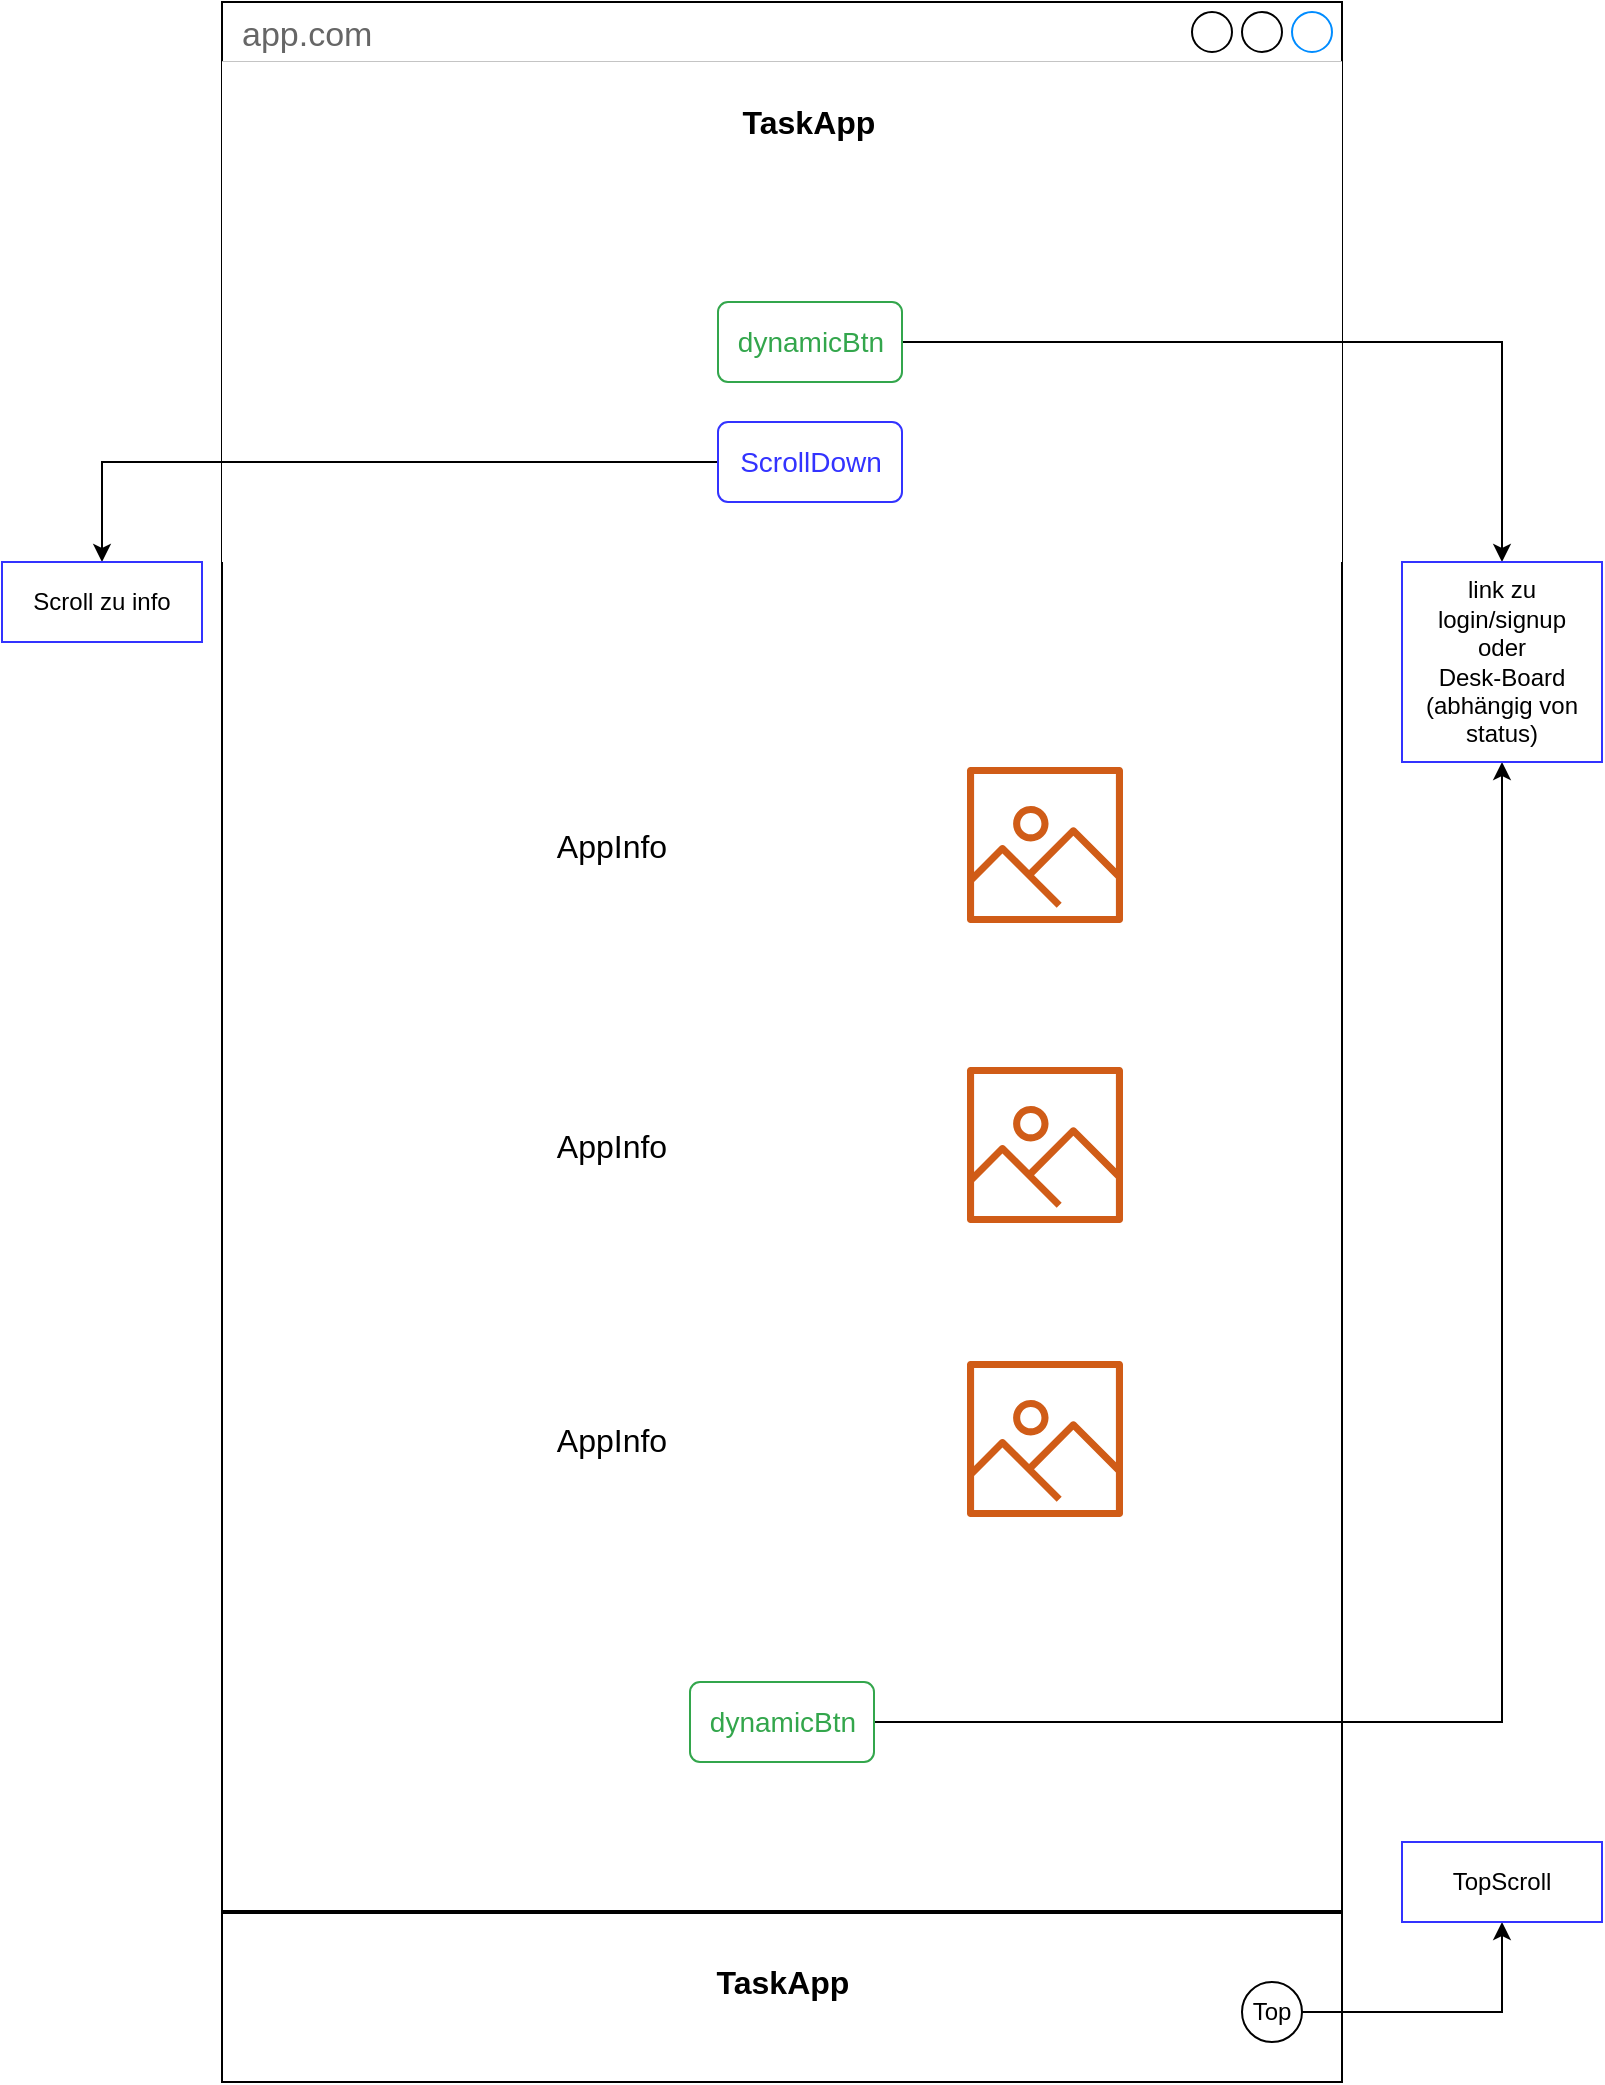 <mxfile version="14.2.4" type="embed" pages="4">
    <diagram id="g0vm-6yuTsdYiAMZt8ho" name="homepage">
        <mxGraphModel dx="882" dy="1976" grid="1" gridSize="10" guides="1" tooltips="1" connect="1" arrows="1" fold="1" page="1" pageScale="1" pageWidth="827" pageHeight="1169" math="0" shadow="0">
            <root>
                <mxCell id="eGUfHawenqK6GY1og8ys-0"/>
                <mxCell id="eGUfHawenqK6GY1og8ys-1" parent="eGUfHawenqK6GY1og8ys-0"/>
                <mxCell id="gQb6T4Sgg0A40pvjjhzf-0" value="app.com" style="strokeWidth=1;shadow=0;dashed=0;align=center;html=1;shape=mxgraph.mockup.containers.window;align=left;verticalAlign=top;spacingLeft=8;strokeColor2=#008cff;strokeColor3=#c4c4c4;fontColor=#666666;mainText=;fontSize=17;labelBackgroundColor=none;" parent="eGUfHawenqK6GY1og8ys-1" vertex="1">
                    <mxGeometry x="120" y="-1080" width="560" height="1040" as="geometry"/>
                </mxCell>
                <mxCell id="3rr8l3T8dAuXRlsgoLsf-1" value="" style="html=1;shadow=0;dashed=0;strokeColor=none;fontSize=16;fontColor=#181819;align=left;spacing=15;fillColor=#FFFFFF;" parent="eGUfHawenqK6GY1og8ys-1" vertex="1">
                    <mxGeometry x="120" y="-1050" width="560" height="60" as="geometry"/>
                </mxCell>
                <mxCell id="3rr8l3T8dAuXRlsgoLsf-7" value="Get Started" style="html=1;shadow=0;dashed=0;shape=mxgraph.bootstrap.rrect;rSize=5;fontSize=14;fontColor=#33A64C;strokeColor=#33A64C;fillColor=none;" parent="3rr8l3T8dAuXRlsgoLsf-1" vertex="1">
                    <mxGeometry x="1" width="92" height="40" relative="1" as="geometry">
                        <mxPoint x="-312" y="70" as="offset"/>
                    </mxGeometry>
                </mxCell>
                <mxCell id="3rr8l3T8dAuXRlsgoLsf-10" value="&lt;b&gt;&lt;font style=&quot;font-size: 16px&quot;&gt;TaskApp&lt;/font&gt;&lt;/b&gt;" style="text;html=1;strokeColor=none;fillColor=none;align=center;verticalAlign=middle;whiteSpace=wrap;rounded=0;shadow=1;" parent="3rr8l3T8dAuXRlsgoLsf-1" vertex="1">
                    <mxGeometry x="216" y="20" width="155" height="20" as="geometry"/>
                </mxCell>
                <mxCell id="3rr8l3T8dAuXRlsgoLsf-11" value="" style="rounded=0;whiteSpace=wrap;html=1;shadow=0;strokeColor=none;fillColor=#FFFFFF;" parent="eGUfHawenqK6GY1og8ys-1" vertex="1">
                    <mxGeometry x="120" y="-990" width="560" height="190" as="geometry"/>
                </mxCell>
                <mxCell id="hCMDOnUvyhHi8FCB81bX-3" value="" style="outlineConnect=0;fontColor=#232F3E;gradientColor=none;fillColor=#D05C17;strokeColor=none;dashed=0;verticalLabelPosition=bottom;verticalAlign=top;align=center;html=1;fontSize=12;fontStyle=0;aspect=fixed;pointerEvents=1;shape=mxgraph.aws4.container_registry_image;shadow=0;" parent="eGUfHawenqK6GY1og8ys-1" vertex="1">
                    <mxGeometry x="492.5" y="-547.5" width="78" height="78" as="geometry"/>
                </mxCell>
                <mxCell id="hCMDOnUvyhHi8FCB81bX-4" value="&lt;font style=&quot;font-size: 16px&quot;&gt;AppInfo&lt;/font&gt;" style="text;html=1;strokeColor=none;fillColor=none;align=center;verticalAlign=middle;whiteSpace=wrap;rounded=0;shadow=0;" parent="eGUfHawenqK6GY1og8ys-1" vertex="1">
                    <mxGeometry x="170" y="-550" width="290" height="83" as="geometry"/>
                </mxCell>
                <mxCell id="wW9ie-ZnIWAqNBLtU3ah-14" style="edgeStyle=orthogonalEdgeStyle;rounded=0;orthogonalLoop=1;jettySize=auto;html=1;entryX=0.5;entryY=1;entryDx=0;entryDy=0;fontColor=#3333FF;" parent="eGUfHawenqK6GY1og8ys-1" source="F4IBbZG-Xm6b_5rXvs8L-4" target="wW9ie-ZnIWAqNBLtU3ah-12" edge="1">
                    <mxGeometry relative="1" as="geometry"/>
                </mxCell>
                <mxCell id="F4IBbZG-Xm6b_5rXvs8L-4" value="dynamicBtn" style="html=1;shadow=0;dashed=0;shape=mxgraph.bootstrap.rrect;rSize=5;fontSize=14;fontColor=#33A64C;strokeColor=#33A64C;fillColor=none;" parent="eGUfHawenqK6GY1og8ys-1" vertex="1">
                    <mxGeometry x="354" y="-240" width="92" height="40" as="geometry"/>
                </mxCell>
                <mxCell id="wW9ie-ZnIWAqNBLtU3ah-0" value="" style="outlineConnect=0;fontColor=#232F3E;gradientColor=none;fillColor=#D05C17;strokeColor=none;dashed=0;verticalLabelPosition=bottom;verticalAlign=top;align=center;html=1;fontSize=12;fontStyle=0;aspect=fixed;pointerEvents=1;shape=mxgraph.aws4.container_registry_image;shadow=0;" parent="eGUfHawenqK6GY1og8ys-1" vertex="1">
                    <mxGeometry x="492.5" y="-400.5" width="78" height="78" as="geometry"/>
                </mxCell>
                <mxCell id="wW9ie-ZnIWAqNBLtU3ah-1" value="&lt;font style=&quot;font-size: 16px&quot;&gt;AppInfo&lt;/font&gt;" style="text;html=1;strokeColor=none;fillColor=none;align=center;verticalAlign=middle;whiteSpace=wrap;rounded=0;shadow=0;" parent="eGUfHawenqK6GY1og8ys-1" vertex="1">
                    <mxGeometry x="170" y="-403" width="290" height="83" as="geometry"/>
                </mxCell>
                <mxCell id="wW9ie-ZnIWAqNBLtU3ah-2" value="" style="outlineConnect=0;fontColor=#232F3E;gradientColor=none;fillColor=#D05C17;strokeColor=none;dashed=0;verticalLabelPosition=bottom;verticalAlign=top;align=center;html=1;fontSize=12;fontStyle=0;aspect=fixed;pointerEvents=1;shape=mxgraph.aws4.container_registry_image;shadow=0;" parent="eGUfHawenqK6GY1og8ys-1" vertex="1">
                    <mxGeometry x="492.5" y="-697.5" width="78" height="78" as="geometry"/>
                </mxCell>
                <mxCell id="wW9ie-ZnIWAqNBLtU3ah-3" value="&lt;font style=&quot;font-size: 16px&quot;&gt;AppInfo&lt;/font&gt;" style="text;html=1;strokeColor=none;fillColor=none;align=center;verticalAlign=middle;whiteSpace=wrap;rounded=0;shadow=0;" parent="eGUfHawenqK6GY1og8ys-1" vertex="1">
                    <mxGeometry x="170" y="-700" width="290" height="83" as="geometry"/>
                </mxCell>
                <mxCell id="WlIyFfo8gMb8JdZy9Y6k-3" style="edgeStyle=orthogonalEdgeStyle;rounded=0;orthogonalLoop=1;jettySize=auto;html=1;entryX=0.5;entryY=1;entryDx=0;entryDy=0;fontColor=#3333FF;" parent="eGUfHawenqK6GY1og8ys-1" source="wW9ie-ZnIWAqNBLtU3ah-4" target="WlIyFfo8gMb8JdZy9Y6k-2" edge="1">
                    <mxGeometry relative="1" as="geometry"/>
                </mxCell>
                <mxCell id="wW9ie-ZnIWAqNBLtU3ah-4" value="Top" style="ellipse;whiteSpace=wrap;html=1;aspect=fixed;" parent="eGUfHawenqK6GY1og8ys-1" vertex="1">
                    <mxGeometry x="630" y="-90" width="30" height="30" as="geometry"/>
                </mxCell>
                <mxCell id="wW9ie-ZnIWAqNBLtU3ah-8" value="" style="line;strokeWidth=2;html=1;" parent="eGUfHawenqK6GY1og8ys-1" vertex="1">
                    <mxGeometry x="120" y="-130" width="560" height="10" as="geometry"/>
                </mxCell>
                <mxCell id="wW9ie-ZnIWAqNBLtU3ah-9" value="&lt;b&gt;&lt;font style=&quot;font-size: 16px&quot;&gt;TaskApp&lt;/font&gt;&lt;/b&gt;" style="text;html=1;strokeColor=none;fillColor=none;align=center;verticalAlign=middle;whiteSpace=wrap;rounded=0;shadow=1;" parent="eGUfHawenqK6GY1og8ys-1" vertex="1">
                    <mxGeometry x="322.5" y="-100" width="155" height="20" as="geometry"/>
                </mxCell>
                <mxCell id="wW9ie-ZnIWAqNBLtU3ah-13" style="edgeStyle=orthogonalEdgeStyle;rounded=0;orthogonalLoop=1;jettySize=auto;html=1;entryX=0.5;entryY=0;entryDx=0;entryDy=0;fontColor=#3333FF;" parent="eGUfHawenqK6GY1og8ys-1" source="wW9ie-ZnIWAqNBLtU3ah-10" target="wW9ie-ZnIWAqNBLtU3ah-12" edge="1">
                    <mxGeometry relative="1" as="geometry"/>
                </mxCell>
                <mxCell id="wW9ie-ZnIWAqNBLtU3ah-10" value="dynamicBtn" style="html=1;shadow=0;dashed=0;shape=mxgraph.bootstrap.rrect;rSize=5;fontSize=14;fontColor=#33A64C;strokeColor=#33A64C;fillColor=none;" parent="eGUfHawenqK6GY1og8ys-1" vertex="1">
                    <mxGeometry x="368" y="-930" width="92" height="40" as="geometry"/>
                </mxCell>
                <mxCell id="WlIyFfo8gMb8JdZy9Y6k-1" style="edgeStyle=orthogonalEdgeStyle;rounded=0;orthogonalLoop=1;jettySize=auto;html=1;entryX=0.5;entryY=0;entryDx=0;entryDy=0;fontColor=#3333FF;" parent="eGUfHawenqK6GY1og8ys-1" source="wW9ie-ZnIWAqNBLtU3ah-11" target="WlIyFfo8gMb8JdZy9Y6k-0" edge="1">
                    <mxGeometry relative="1" as="geometry"/>
                </mxCell>
                <mxCell id="wW9ie-ZnIWAqNBLtU3ah-11" value="ScrollDown" style="html=1;shadow=0;dashed=0;shape=mxgraph.bootstrap.rrect;rSize=5;fontSize=14;fillColor=none;strokeColor=#3333FF;fontColor=#3333FF;" parent="eGUfHawenqK6GY1og8ys-1" vertex="1">
                    <mxGeometry x="368" y="-870" width="92" height="40" as="geometry"/>
                </mxCell>
                <mxCell id="wW9ie-ZnIWAqNBLtU3ah-12" value="&lt;font color=&quot;#000000&quot;&gt;link zu login/signup&lt;br&gt;oder&lt;br&gt;Desk-Board&lt;br&gt;(abhängig von status)&lt;br&gt;&lt;/font&gt;" style="rounded=0;whiteSpace=wrap;html=1;strokeColor=#3333FF;fontColor=#3333FF;" parent="eGUfHawenqK6GY1og8ys-1" vertex="1">
                    <mxGeometry x="710" y="-800" width="100" height="100" as="geometry"/>
                </mxCell>
                <mxCell id="WlIyFfo8gMb8JdZy9Y6k-0" value="&lt;font color=&quot;#000000&quot;&gt;Scroll zu info&lt;br&gt;&lt;/font&gt;" style="rounded=0;whiteSpace=wrap;html=1;strokeColor=#3333FF;fontColor=#3333FF;" parent="eGUfHawenqK6GY1og8ys-1" vertex="1">
                    <mxGeometry x="10" y="-800" width="100" height="40" as="geometry"/>
                </mxCell>
                <mxCell id="WlIyFfo8gMb8JdZy9Y6k-2" value="&lt;font color=&quot;#000000&quot;&gt;TopScroll&lt;br&gt;&lt;/font&gt;" style="rounded=0;whiteSpace=wrap;html=1;strokeColor=#3333FF;fontColor=#3333FF;" parent="eGUfHawenqK6GY1og8ys-1" vertex="1">
                    <mxGeometry x="710" y="-160" width="100" height="40" as="geometry"/>
                </mxCell>
            </root>
        </mxGraphModel>
    </diagram>
    <diagram id="CgDbBgJyEWBTp9LVYYW_" name="SignIn/SignUp">
        &#xa;
        <mxGraphModel dx="882" dy="807" grid="1" gridSize="10" guides="1" tooltips="1" connect="1" arrows="1" fold="1" page="1" pageScale="1" pageWidth="827" pageHeight="1169" math="0" shadow="0">
            &#xa;
            <root>
                &#xa;
                <mxCell id="0"/>
                &#xa;
                <mxCell id="1" parent="0"/>
                &#xa;
                <mxCell id="JFTWInnW5SE5gUXBtOun-5" value="&lt;font style=&quot;font-size: 15px&quot;&gt;Wenn der User nicht angemeldet ist - immer Redirect auf /login&lt;/font&gt;" style="text;html=1;strokeColor=none;fillColor=none;align=center;verticalAlign=middle;whiteSpace=wrap;rounded=0;" parent="1" vertex="1">
                    &#xa;
                    <mxGeometry x="40" y="80" width="430" height="20" as="geometry"/>
                    &#xa;
                </mxCell>
                &#xa;
                <mxCell id="JFTWInnW5SE5gUXBtOun-6" value="app.com/login" style="strokeWidth=1;shadow=0;dashed=0;align=center;html=1;shape=mxgraph.mockup.containers.window;align=left;verticalAlign=top;spacingLeft=8;strokeColor2=#008cff;strokeColor3=#c4c4c4;fontColor=#666666;mainText=;fontSize=17;labelBackgroundColor=none;" parent="1" vertex="1">
                    &#xa;
                    <mxGeometry x="189" y="160" width="560" height="400" as="geometry"/>
                    &#xa;
                </mxCell>
                &#xa;
                <mxCell id="JFTWInnW5SE5gUXBtOun-7" value="Email" style="fillColor=none;strokeColor=none;align=left;fontSize=14;fontColor=#CCCCCC;" parent="1" vertex="1">
                    &#xa;
                    <mxGeometry width="260" height="30" relative="1" as="geometry">
                        &#xa;
                        <mxPoint x="333.5" y="330" as="offset"/>
                        &#xa;
                    </mxGeometry>
                    &#xa;
                </mxCell>
                &#xa;
                <mxCell id="JFTWInnW5SE5gUXBtOun-10" value="Password" style="fillColor=none;strokeColor=none;align=left;fontSize=14;fontColor=#CCCCCC;" parent="1" vertex="1">
                    &#xa;
                    <mxGeometry width="260" height="30" relative="1" as="geometry">
                        &#xa;
                        <mxPoint x="334.5" y="380" as="offset"/>
                        &#xa;
                    </mxGeometry>
                    &#xa;
                </mxCell>
                &#xa;
                <mxCell id="JFTWInnW5SE5gUXBtOun-17" value="" style="endArrow=none;html=1;fontColor=#CCCCCC;" parent="1" source="JFTWInnW5SE5gUXBtOun-6" edge="1">
                    &#xa;
                    <mxGeometry width="50" height="50" relative="1" as="geometry">
                        &#xa;
                        <mxPoint x="699" y="450" as="sourcePoint"/>
                        &#xa;
                        <mxPoint x="749" y="400" as="targetPoint"/>
                        &#xa;
                    </mxGeometry>
                    &#xa;
                </mxCell>
                &#xa;
                <mxCell id="JFTWInnW5SE5gUXBtOun-19" value="app.com/login" style="strokeWidth=1;shadow=0;dashed=0;align=center;html=1;shape=mxgraph.mockup.containers.window;align=left;verticalAlign=top;spacingLeft=8;strokeColor2=#008cff;strokeColor3=#c4c4c4;fontColor=#666666;mainText=;fontSize=17;labelBackgroundColor=none;" parent="1" vertex="1">
                    &#xa;
                    <mxGeometry x="188" y="600" width="560" height="470" as="geometry"/>
                    &#xa;
                </mxCell>
                &#xa;
                <mxCell id="JFTWInnW5SE5gUXBtOun-20" value="Email" style="fillColor=none;strokeColor=none;align=left;fontSize=14;fontColor=#CCCCCC;" parent="1" vertex="1">
                    &#xa;
                    <mxGeometry x="333" y="830" width="260" height="30" as="geometry"/>
                    &#xa;
                </mxCell>
                &#xa;
                <mxCell id="JFTWInnW5SE5gUXBtOun-21" value="" style="html=1;shadow=0;dashed=0;shape=mxgraph.bootstrap.rrect;rSize=5;fillColor=none;strokeColor=#999999;align=left;spacing=15;fontSize=14;fontColor=#6C767D;" parent="1" vertex="1">
                    &#xa;
                    <mxGeometry x="333" y="785" width="260" height="30" as="geometry"/>
                    &#xa;
                </mxCell>
                &#xa;
                <mxCell id="JFTWInnW5SE5gUXBtOun-22" value="Password" style="fillColor=none;strokeColor=none;align=left;fontSize=14;fontColor=#CCCCCC;" parent="1" vertex="1">
                    &#xa;
                    <mxGeometry x="333" y="880" width="260" height="30" as="geometry"/>
                    &#xa;
                </mxCell>
                &#xa;
                <mxCell id="JFTWInnW5SE5gUXBtOun-27" value="" style="endArrow=none;html=1;fontColor=#CCCCCC;" parent="1" source="JFTWInnW5SE5gUXBtOun-19" edge="1">
                    &#xa;
                    <mxGeometry width="50" height="50" relative="1" as="geometry">
                        &#xa;
                        <mxPoint x="698" y="890" as="sourcePoint"/>
                        &#xa;
                        <mxPoint x="748" y="840" as="targetPoint"/>
                        &#xa;
                    </mxGeometry>
                    &#xa;
                </mxCell>
                &#xa;
                <mxCell id="gjA2qnnAQgLxanmzsw6a-2" value="&lt;h1 style=&quot;font-size: 15px;&quot;&gt;&lt;font face=&quot;Tahoma&quot; color=&quot;#000000&quot; style=&quot;font-size: 15px;&quot;&gt;&lt;span style=&quot;font-size: 15px;&quot;&gt;Heading&lt;/span&gt;&lt;/font&gt;&lt;/h1&gt;" style="text;html=1;strokeColor=none;fillColor=none;align=center;verticalAlign=middle;whiteSpace=wrap;rounded=0;fontColor=#CCCCCC;fontStyle=0;fontSize=15;" parent="1" vertex="1">
                    &#xa;
                    <mxGeometry x="418" y="629" width="100" height="40" as="geometry"/>
                    &#xa;
                </mxCell>
                &#xa;
                <mxCell id="N7wRPYEgobdHKlkidUgb-1" value="&lt;h1 style=&quot;font-size: 15px;&quot;&gt;&lt;font face=&quot;Tahoma&quot; color=&quot;#000000&quot; style=&quot;font-size: 15px;&quot;&gt;&lt;span style=&quot;font-size: 15px;&quot;&gt;Heading&lt;/span&gt;&lt;/font&gt;&lt;/h1&gt;" style="text;html=1;strokeColor=none;fillColor=none;align=center;verticalAlign=middle;whiteSpace=wrap;rounded=0;fontColor=#CCCCCC;fontStyle=0;fontSize=15;" parent="1" vertex="1">
                    &#xa;
                    <mxGeometry x="419" y="184" width="100" height="40" as="geometry"/>
                    &#xa;
                </mxCell>
                &#xa;
                <mxCell id="pGC2VCrd8ZXMW8WA--qz-1" value="Desk-Board" style="rounded=0;whiteSpace=wrap;html=1;strokeColor=#007FFF;strokeWidth=2;fontSize=15;" parent="1" vertex="1">
                    &#xa;
                    <mxGeometry x="78" y="560" width="100" height="30" as="geometry"/>
                    &#xa;
                </mxCell>
                &#xa;
                <mxCell id="Uja4rC3mUD-K78tAFcLf-1" value="" style="whiteSpace=wrap;html=1;aspect=fixed;shadow=1;" parent="1" vertex="1">
                    &#xa;
                    <mxGeometry x="318" y="220" width="300" height="300" as="geometry"/>
                    &#xa;
                </mxCell>
                &#xa;
                <mxCell id="JFTWInnW5SE5gUXBtOun-8" value="" style="html=1;shadow=0;dashed=0;shape=mxgraph.bootstrap.rrect;rSize=5;fillColor=none;strokeColor=#999999;align=left;spacing=15;fontSize=14;fontColor=#6C767D;" parent="1" vertex="1">
                    &#xa;
                    <mxGeometry width="260" height="30" relative="1" as="geometry">
                        &#xa;
                        <mxPoint x="333.5" y="330" as="offset"/>
                        &#xa;
                    </mxGeometry>
                    &#xa;
                </mxCell>
                &#xa;
                <mxCell id="JFTWInnW5SE5gUXBtOun-11" value="" style="html=1;shadow=0;dashed=0;shape=mxgraph.bootstrap.rrect;rSize=5;fillColor=none;strokeColor=#999999;align=left;spacing=15;fontSize=14;fontColor=#6C767D;" parent="1" vertex="1">
                    &#xa;
                    <mxGeometry width="260" height="30" relative="1" as="geometry">
                        &#xa;
                        <mxPoint x="334.5" y="380" as="offset"/>
                        &#xa;
                    </mxGeometry>
                    &#xa;
                </mxCell>
                &#xa;
                <mxCell id="JFTWInnW5SE5gUXBtOun-13" value="Sign In" style="html=1;shadow=0;dashed=0;shape=mxgraph.bootstrap.rrect;rSize=5;fillColor=#0085FC;strokeColor=none;align=center;fontSize=14;fontColor=#FFFFFF;" parent="1" vertex="1">
                    &#xa;
                    <mxGeometry width="60" height="20" relative="1" as="geometry">
                        &#xa;
                        <mxPoint x="334.5" y="430" as="offset"/>
                        &#xa;
                    </mxGeometry>
                    &#xa;
                </mxCell>
                &#xa;
                <mxCell id="JFTWInnW5SE5gUXBtOun-15" value="&lt;font style=&quot;font-size: 30px&quot; color=&quot;#007fff&quot;&gt;Sign In&lt;/font&gt;" style="text;html=1;strokeColor=none;fillColor=none;align=center;verticalAlign=middle;whiteSpace=wrap;rounded=0;fontColor=#CCCCCC;" parent="1" vertex="1">
                    &#xa;
                    <mxGeometry x="333" y="240" width="100" height="70" as="geometry"/>
                    &#xa;
                </mxCell>
                &#xa;
                <mxCell id="JFTWInnW5SE5gUXBtOun-16" value="&lt;font style=&quot;font-size: 30px&quot; color=&quot;#cfcfcf&quot;&gt;Sign Up&lt;/font&gt;" style="text;html=1;strokeColor=none;fillColor=none;align=center;verticalAlign=middle;whiteSpace=wrap;rounded=0;fontColor=#CCCCCC;" parent="1" vertex="1">
                    &#xa;
                    <mxGeometry x="498" y="240" width="110" height="70" as="geometry"/>
                    &#xa;
                </mxCell>
                &#xa;
                <mxCell id="JFTWInnW5SE5gUXBtOun-31" value="&lt;font color=&quot;#ff3333&quot;&gt;Validation Error&lt;/font&gt;" style="text;html=1;strokeColor=none;fillColor=none;align=center;verticalAlign=middle;whiteSpace=wrap;rounded=0;fontColor=#CCCCCC;" parent="1" vertex="1">
                    &#xa;
                    <mxGeometry x="506.5" y="310" width="85" height="20" as="geometry"/>
                    &#xa;
                </mxCell>
                &#xa;
                <mxCell id="pGC2VCrd8ZXMW8WA--qz-2" style="edgeStyle=orthogonalEdgeStyle;rounded=0;orthogonalLoop=1;jettySize=auto;html=1;entryX=0.5;entryY=0;entryDx=0;entryDy=0;fontSize=15;exitX=0.008;exitY=0.5;exitDx=0;exitDy=0;exitPerimeter=0;" parent="1" source="JFTWInnW5SE5gUXBtOun-13" target="pGC2VCrd8ZXMW8WA--qz-1" edge="1">
                    &#xa;
                    <mxGeometry relative="1" as="geometry"/>
                    &#xa;
                </mxCell>
                &#xa;
                <mxCell id="Uja4rC3mUD-K78tAFcLf-6" value="" style="whiteSpace=wrap;html=1;aspect=fixed;shadow=1;" parent="1" vertex="1">
                    &#xa;
                    <mxGeometry x="318" y="680" width="300" height="300" as="geometry"/>
                    &#xa;
                </mxCell>
                &#xa;
                <mxCell id="JFTWInnW5SE5gUXBtOun-23" value="" style="html=1;shadow=0;dashed=0;shape=mxgraph.bootstrap.rrect;rSize=5;fillColor=none;strokeColor=#999999;align=left;spacing=15;fontSize=14;fontColor=#6C767D;" parent="1" vertex="1">
                    &#xa;
                    <mxGeometry x="333" y="830" width="260" height="30" as="geometry"/>
                    &#xa;
                </mxCell>
                &#xa;
                <mxCell id="JFTWInnW5SE5gUXBtOun-24" value="Sign Up" style="html=1;shadow=0;dashed=0;shape=mxgraph.bootstrap.rrect;rSize=5;fillColor=#0085FC;strokeColor=none;align=center;fontSize=14;fontColor=#FFFFFF;" parent="1" vertex="1">
                    &#xa;
                    <mxGeometry x="333" y="930" width="60" height="20" as="geometry"/>
                    &#xa;
                </mxCell>
                &#xa;
                <mxCell id="JFTWInnW5SE5gUXBtOun-25" value="&lt;font style=&quot;font-size: 30px&quot; color=&quot;#e6e6e6&quot;&gt;Sign In&lt;/font&gt;" style="text;html=1;strokeColor=none;fillColor=none;align=center;verticalAlign=middle;whiteSpace=wrap;rounded=0;fontColor=#CCCCCC;" parent="1" vertex="1">
                    &#xa;
                    <mxGeometry x="333" y="690" width="100" height="70" as="geometry"/>
                    &#xa;
                </mxCell>
                &#xa;
                <mxCell id="JFTWInnW5SE5gUXBtOun-26" value="&lt;font style=&quot;font-size: 30px&quot; color=&quot;#007fff&quot;&gt;Sign Up&lt;/font&gt;" style="text;html=1;strokeColor=none;fillColor=none;align=center;verticalAlign=middle;whiteSpace=wrap;rounded=0;fontColor=#CCCCCC;" parent="1" vertex="1">
                    &#xa;
                    <mxGeometry x="494" y="690" width="110" height="70" as="geometry"/>
                    &#xa;
                </mxCell>
                &#xa;
                <mxCell id="JFTWInnW5SE5gUXBtOun-28" value="" style="html=1;shadow=0;dashed=0;shape=mxgraph.bootstrap.rrect;rSize=5;fillColor=none;strokeColor=#999999;align=left;spacing=15;fontSize=14;fontColor=#6C767D;" parent="1" vertex="1">
                    &#xa;
                    <mxGeometry x="333" y="880" width="260" height="30" as="geometry"/>
                    &#xa;
                </mxCell>
                &#xa;
                <mxCell id="JFTWInnW5SE5gUXBtOun-29" value="Username" style="fillColor=none;strokeColor=none;align=left;fontSize=14;fontColor=#CCCCCC;" parent="1" vertex="1">
                    &#xa;
                    <mxGeometry x="333" y="790" width="260" height="30" as="geometry"/>
                    &#xa;
                </mxCell>
                &#xa;
                <mxCell id="JFTWInnW5SE5gUXBtOun-30" value="&lt;font color=&quot;#ff3333&quot;&gt;Validation Error&lt;/font&gt;" style="text;html=1;strokeColor=none;fillColor=none;align=center;verticalAlign=middle;whiteSpace=wrap;rounded=0;fontColor=#CCCCCC;" parent="1" vertex="1">
                    &#xa;
                    <mxGeometry x="503" y="770" width="90" height="20" as="geometry"/>
                    &#xa;
                </mxCell>
                &#xa;
                <mxCell id="pGC2VCrd8ZXMW8WA--qz-3" style="edgeStyle=orthogonalEdgeStyle;rounded=0;orthogonalLoop=1;jettySize=auto;html=1;entryX=0.5;entryY=1;entryDx=0;entryDy=0;fontSize=15;" parent="1" source="JFTWInnW5SE5gUXBtOun-24" target="pGC2VCrd8ZXMW8WA--qz-1" edge="1">
                    &#xa;
                    <mxGeometry relative="1" as="geometry"/>
                    &#xa;
                </mxCell>
                &#xa;
                <mxCell id="Uja4rC3mUD-K78tAFcLf-7" value="" style="html=1;shadow=0;dashed=0;shape=mxgraph.bootstrap.rrect;rSize=5;fillColor=none;strokeColor=#999999;align=left;spacing=15;fontSize=14;fontColor=#6C767D;" parent="1" vertex="1">
                    &#xa;
                    <mxGeometry x="333" y="790" width="260" height="30" as="geometry"/>
                    &#xa;
                </mxCell>
                &#xa;
                <mxCell id="Uja4rC3mUD-K78tAFcLf-8" value="Email" style="fillColor=none;strokeColor=none;align=left;fontSize=14;fontColor=#CCCCCC;" parent="1" vertex="1">
                    &#xa;
                    <mxGeometry x="333" y="830" width="260" height="30" as="geometry"/>
                    &#xa;
                </mxCell>
                &#xa;
                <mxCell id="Uja4rC3mUD-K78tAFcLf-9" value="Password" style="fillColor=none;strokeColor=none;align=left;fontSize=14;fontColor=#CCCCCC;" parent="1" vertex="1">
                    &#xa;
                    <mxGeometry x="333" y="880" width="260" height="30" as="geometry"/>
                    &#xa;
                </mxCell>
                &#xa;
                <mxCell id="Uja4rC3mUD-K78tAFcLf-10" value="Password" style="fillColor=none;strokeColor=none;align=left;fontSize=14;fontColor=#CCCCCC;" parent="1" vertex="1">
                    &#xa;
                    <mxGeometry x="338" y="380" width="250" height="30" as="geometry"/>
                    &#xa;
                </mxCell>
                &#xa;
                <mxCell id="Uja4rC3mUD-K78tAFcLf-11" value="Email" style="fillColor=none;strokeColor=none;align=left;fontSize=14;fontColor=#CCCCCC;" parent="1" vertex="1">
                    &#xa;
                    <mxGeometry x="338" y="330" width="250" height="30" as="geometry"/>
                    &#xa;
                </mxCell>
                &#xa;
                <mxCell id="acgYYKF6fTekr3X7fEWw-2" value="&lt;h1 style=&quot;font-size: 15px&quot;&gt;&lt;font color=&quot;#000000&quot; face=&quot;Tahoma&quot;&gt;/LOGIN&lt;/font&gt;&lt;/h1&gt;" style="text;html=1;strokeColor=none;fillColor=none;align=center;verticalAlign=middle;whiteSpace=wrap;rounded=0;fontColor=#CCCCCC;fontStyle=0;fontSize=15;" parent="1" vertex="1">
                    &#xa;
                    <mxGeometry x="40" y="40" width="60" height="40" as="geometry"/>
                    &#xa;
                </mxCell>
                &#xa;
                <mxCell id="acgYYKF6fTekr3X7fEWw-3" value="&lt;span style=&quot;font-size: 15px&quot;&gt;außer das Ziel ist die Homepage&lt;/span&gt;" style="text;html=1;strokeColor=none;fillColor=none;align=center;verticalAlign=middle;whiteSpace=wrap;rounded=0;" parent="1" vertex="1">
                    &#xa;
                    <mxGeometry x="40" y="100" width="430" height="20" as="geometry"/>
                    &#xa;
                </mxCell>
                &#xa;
            </root>
            &#xa;
        </mxGraphModel>
        &#xa;
    </diagram>
    <diagram id="KPnSuaktJsFTC25U-Bks" name="Desk-Board">
        <mxGraphModel dx="882" dy="807" grid="1" gridSize="10" guides="1" tooltips="1" connect="1" arrows="1" fold="1" page="1" pageScale="1" pageWidth="827" pageHeight="1169" math="0" shadow="0">
            <root>
                <mxCell id="Lt9owkrwTqRVSHe4yg-P-0"/>
                <mxCell id="Lt9owkrwTqRVSHe4yg-P-1" parent="Lt9owkrwTqRVSHe4yg-P-0"/>
                <mxCell id="V9i8k2c28cOFJ90JNcDL-0" value="" style="rounded=0;whiteSpace=wrap;html=1;strokeColor=#000000;fontColor=#000000;" parent="Lt9owkrwTqRVSHe4yg-P-1" vertex="1">
                    <mxGeometry x="710" y="140" width="80" height="70" as="geometry"/>
                </mxCell>
                <mxCell id="w0Bt0TISamom6T9LYgAJ-1" value="" style="shape=delay;whiteSpace=wrap;html=1;strokeColor=#007FFF;rotation=-180;strokeWidth=2;" parent="Lt9owkrwTqRVSHe4yg-P-1" vertex="1">
                    <mxGeometry x="590" y="280" width="60" height="20" as="geometry"/>
                </mxCell>
                <mxCell id="nCqQsOX3zLofDWjSaYS7-0" value="&lt;span style=&quot;font-size: 15px&quot;&gt;Nur einsehbar wenn User eingeloggt ist&lt;/span&gt;" style="text;html=1;strokeColor=none;fillColor=none;align=center;verticalAlign=middle;whiteSpace=wrap;rounded=0;" parent="Lt9owkrwTqRVSHe4yg-P-1" vertex="1">
                    <mxGeometry x="118" y="130" width="273" height="20" as="geometry"/>
                </mxCell>
                <mxCell id="Xdk4-sShPSncOMdFy2Bx-0" value="app.com/desk" style="strokeWidth=1;shadow=0;dashed=0;align=center;html=1;shape=mxgraph.mockup.containers.window;align=left;verticalAlign=top;spacingLeft=8;strokeColor2=#008cff;strokeColor3=#c4c4c4;fontColor=#666666;mainText=;fontSize=17;labelBackgroundColor=none;" parent="Lt9owkrwTqRVSHe4yg-P-1" vertex="1">
                    <mxGeometry x="110" y="240" width="560" height="400" as="geometry"/>
                </mxCell>
                <mxCell id="Xdk4-sShPSncOMdFy2Bx-3" value="&lt;font color=&quot;#000000&quot;&gt;&lt;b&gt;Your Desks&lt;/b&gt;&lt;/font&gt;" style="text;html=1;strokeColor=none;fillColor=none;align=center;verticalAlign=middle;whiteSpace=wrap;rounded=0;fontColor=#CCCCCC;" parent="Lt9owkrwTqRVSHe4yg-P-1" vertex="1">
                    <mxGeometry x="214" y="330" width="76" height="20" as="geometry"/>
                </mxCell>
                <mxCell id="Xdk4-sShPSncOMdFy2Bx-4" value="" style="html=1;shadow=0;dashed=0;shape=mxgraph.bootstrap.rrect;rSize=5;strokeColor=#DFDFDF;html=1;whiteSpace=wrap;fillColor=#FFFFFF;fontColor=#000000;align=left;verticalAlign=top;spacing=20;fontSize=14;" parent="Lt9owkrwTqRVSHe4yg-P-1" vertex="1">
                    <mxGeometry x="214" y="360" width="120" height="70" as="geometry"/>
                </mxCell>
                <mxCell id="Xdk4-sShPSncOMdFy2Bx-10" value="&amp;lt;color of choice&amp;gt;" style="text;html=1;strokeColor=none;fillColor=none;align=center;verticalAlign=middle;whiteSpace=wrap;rounded=0;fontColor=#CCCCCC;" parent="Lt9owkrwTqRVSHe4yg-P-1" vertex="1">
                    <mxGeometry x="224" y="360" width="100" height="20" as="geometry"/>
                </mxCell>
                <mxCell id="Xdk4-sShPSncOMdFy2Bx-12" value="" style="html=1;shadow=0;dashed=0;shape=mxgraph.bootstrap.rrect;rSize=5;strokeColor=#DFDFDF;html=1;whiteSpace=wrap;fillColor=#FFFFFF;fontColor=#000000;align=left;verticalAlign=top;spacing=20;fontSize=14;" parent="Lt9owkrwTqRVSHe4yg-P-1" vertex="1">
                    <mxGeometry x="354" y="360" width="120" height="70" as="geometry"/>
                </mxCell>
                <mxCell id="Xdk4-sShPSncOMdFy2Bx-13" value="&amp;lt;color of choice&amp;gt;" style="text;html=1;strokeColor=none;fillColor=none;align=center;verticalAlign=middle;whiteSpace=wrap;rounded=0;fontColor=#CCCCCC;" parent="Lt9owkrwTqRVSHe4yg-P-1" vertex="1">
                    <mxGeometry x="364" y="360" width="100" height="20" as="geometry"/>
                </mxCell>
                <mxCell id="Xdk4-sShPSncOMdFy2Bx-14" value="&lt;font color=&quot;#000000&quot;&gt;&amp;lt;deskname&amp;gt;&lt;/font&gt;" style="text;html=1;strokeColor=none;fillColor=none;align=center;verticalAlign=middle;whiteSpace=wrap;rounded=0;fontColor=#CCCCCC;" parent="Lt9owkrwTqRVSHe4yg-P-1" vertex="1">
                    <mxGeometry x="239" y="385" width="70" height="20" as="geometry"/>
                </mxCell>
                <mxCell id="Xdk4-sShPSncOMdFy2Bx-15" value="&lt;font color=&quot;#000000&quot;&gt;&amp;lt;deskname&amp;gt;&lt;/font&gt;" style="text;html=1;strokeColor=none;fillColor=none;align=center;verticalAlign=middle;whiteSpace=wrap;rounded=0;fontColor=#CCCCCC;" parent="Lt9owkrwTqRVSHe4yg-P-1" vertex="1">
                    <mxGeometry x="379" y="385" width="70" height="20" as="geometry"/>
                </mxCell>
                <mxCell id="BTbLCix9vvvcW8jFDfap-17" style="edgeStyle=orthogonalEdgeStyle;rounded=0;orthogonalLoop=1;jettySize=auto;html=1;entryX=0;entryY=0.25;entryDx=0;entryDy=0;fontSize=15;" parent="Lt9owkrwTqRVSHe4yg-P-1" source="Xdk4-sShPSncOMdFy2Bx-16" target="BTbLCix9vvvcW8jFDfap-16" edge="1">
                    <mxGeometry relative="1" as="geometry">
                        <Array as="points">
                            <mxPoint x="318" y="300"/>
                            <mxPoint x="40" y="300"/>
                            <mxPoint x="40" y="850"/>
                        </Array>
                    </mxGeometry>
                </mxCell>
                <mxCell id="Xdk4-sShPSncOMdFy2Bx-16" value="&lt;font style=&quot;font-size: 10px&quot;&gt;New Desk&lt;/font&gt;" style="html=1;shadow=0;dashed=0;shape=mxgraph.bootstrap.rrect;rSize=5;strokeColor=none;strokeWidth=1;fontColor=#FFFFFF;whiteSpace=wrap;align=left;verticalAlign=middle;spacingLeft=0;fontStyle=1;fontSize=14;spacing=5;fillColor=#007FFF;" parent="Lt9owkrwTqRVSHe4yg-P-1" vertex="1">
                    <mxGeometry x="290" y="330" width="56" height="20" as="geometry"/>
                </mxCell>
                <mxCell id="SydaGfQbe2F2zkt9feeO-1" style="edgeStyle=orthogonalEdgeStyle;rounded=0;orthogonalLoop=1;jettySize=auto;html=1;entryX=1;entryY=0.5;entryDx=0;entryDy=0;fontSize=15;" parent="Lt9owkrwTqRVSHe4yg-P-1" source="BTbLCix9vvvcW8jFDfap-1" target="SydaGfQbe2F2zkt9feeO-0" edge="1">
                    <mxGeometry relative="1" as="geometry">
                        <Array as="points">
                            <mxPoint x="710" y="395"/>
                            <mxPoint x="710" y="725"/>
                        </Array>
                    </mxGeometry>
                </mxCell>
                <mxCell id="BTbLCix9vvvcW8jFDfap-1" value="" style="html=1;shadow=0;dashed=0;shape=mxgraph.bootstrap.rrect;rSize=5;strokeColor=#DFDFDF;html=1;whiteSpace=wrap;fillColor=#FFFFFF;fontColor=#000000;align=left;verticalAlign=top;spacing=20;fontSize=14;" parent="Lt9owkrwTqRVSHe4yg-P-1" vertex="1">
                    <mxGeometry x="494" y="360" width="120" height="70" as="geometry"/>
                </mxCell>
                <mxCell id="BTbLCix9vvvcW8jFDfap-2" value="&amp;lt;color of choice&amp;gt;" style="text;html=1;strokeColor=none;fillColor=none;align=center;verticalAlign=middle;whiteSpace=wrap;rounded=0;fontColor=#CCCCCC;" parent="Lt9owkrwTqRVSHe4yg-P-1" vertex="1">
                    <mxGeometry x="504" y="360" width="100" height="20" as="geometry"/>
                </mxCell>
                <mxCell id="BTbLCix9vvvcW8jFDfap-3" value="&lt;font color=&quot;#000000&quot;&gt;&amp;lt;deskname&amp;gt;&lt;/font&gt;" style="text;html=1;strokeColor=none;fillColor=none;align=center;verticalAlign=middle;whiteSpace=wrap;rounded=0;fontColor=#CCCCCC;" parent="Lt9owkrwTqRVSHe4yg-P-1" vertex="1">
                    <mxGeometry x="519" y="385" width="70" height="20" as="geometry"/>
                </mxCell>
                <mxCell id="BTbLCix9vvvcW8jFDfap-6" value="&lt;font color=&quot;#000000&quot;&gt;&lt;b&gt;Shared Desks&lt;/b&gt;&lt;/font&gt;" style="text;html=1;strokeColor=none;fillColor=none;align=center;verticalAlign=middle;whiteSpace=wrap;rounded=0;fontColor=#CCCCCC;" parent="Lt9owkrwTqRVSHe4yg-P-1" vertex="1">
                    <mxGeometry x="214" y="460" width="86" height="20" as="geometry"/>
                </mxCell>
                <mxCell id="BTbLCix9vvvcW8jFDfap-7" value="" style="html=1;shadow=0;dashed=0;shape=mxgraph.bootstrap.rrect;rSize=5;strokeColor=#DFDFDF;html=1;whiteSpace=wrap;fillColor=#FFFFFF;fontColor=#000000;align=left;verticalAlign=top;spacing=20;fontSize=14;" parent="Lt9owkrwTqRVSHe4yg-P-1" vertex="1">
                    <mxGeometry x="214" y="490" width="120" height="70" as="geometry"/>
                </mxCell>
                <mxCell id="BTbLCix9vvvcW8jFDfap-8" value="&amp;lt;color of choice&amp;gt;" style="text;html=1;strokeColor=none;fillColor=none;align=center;verticalAlign=middle;whiteSpace=wrap;rounded=0;fontColor=#CCCCCC;" parent="Lt9owkrwTqRVSHe4yg-P-1" vertex="1">
                    <mxGeometry x="224" y="490" width="100" height="20" as="geometry"/>
                </mxCell>
                <mxCell id="BTbLCix9vvvcW8jFDfap-9" value="&lt;font color=&quot;#000000&quot;&gt;&amp;lt;deskname&amp;gt;&lt;/font&gt;" style="text;html=1;strokeColor=none;fillColor=none;align=center;verticalAlign=middle;whiteSpace=wrap;rounded=0;fontColor=#CCCCCC;" parent="Lt9owkrwTqRVSHe4yg-P-1" vertex="1">
                    <mxGeometry x="239" y="515" width="70" height="20" as="geometry"/>
                </mxCell>
                <mxCell id="BTbLCix9vvvcW8jFDfap-12" value="&lt;span style=&quot;font-size: 15px&quot;&gt;Wenn Your Desks leer : Info / Icon + Button&lt;/span&gt;" style="text;html=1;strokeColor=none;fillColor=none;align=center;verticalAlign=middle;whiteSpace=wrap;rounded=0;" parent="Lt9owkrwTqRVSHe4yg-P-1" vertex="1">
                    <mxGeometry x="89" y="660" width="290" height="20" as="geometry"/>
                </mxCell>
                <mxCell id="BTbLCix9vvvcW8jFDfap-13" value="&lt;span style=&quot;font-size: 15px&quot;&gt;Wenn Shared Desks leer : Info + Icon&lt;/span&gt;" style="text;html=1;strokeColor=none;fillColor=none;align=center;verticalAlign=middle;whiteSpace=wrap;rounded=0;" parent="Lt9owkrwTqRVSHe4yg-P-1" vertex="1">
                    <mxGeometry x="440" y="660" width="260" height="20" as="geometry"/>
                </mxCell>
                <mxCell id="BTbLCix9vvvcW8jFDfap-16" value="" style="rounded=1;whiteSpace=wrap;html=1;strokeWidth=1;fontSize=15;" parent="Lt9owkrwTqRVSHe4yg-P-1" vertex="1">
                    <mxGeometry x="119" y="760" width="321" height="360" as="geometry"/>
                </mxCell>
                <mxCell id="BTbLCix9vvvcW8jFDfap-0" value="&lt;h1 style=&quot;font-size: 15px&quot;&gt;&lt;font color=&quot;#000000&quot; face=&quot;Tahoma&quot;&gt;TaskApp&lt;/font&gt;&lt;/h1&gt;" style="text;html=1;strokeColor=none;fillColor=none;align=center;verticalAlign=middle;whiteSpace=wrap;rounded=0;fontColor=#CCCCCC;fontStyle=0;fontSize=15;" parent="Lt9owkrwTqRVSHe4yg-P-1" vertex="1">
                    <mxGeometry x="364" y="270" width="100" height="40" as="geometry"/>
                </mxCell>
                <mxCell id="BTbLCix9vvvcW8jFDfap-23" value="" style="shape=delay;whiteSpace=wrap;html=1;strokeColor=#000000;strokeWidth=1;fontSize=15;rotation=-180;" parent="Lt9owkrwTqRVSHe4yg-P-1" vertex="1">
                    <mxGeometry x="590" y="281.25" width="60" height="17.5" as="geometry"/>
                </mxCell>
                <mxCell id="w0Bt0TISamom6T9LYgAJ-2" value="&lt;font color=&quot;#000000&quot; style=&quot;font-size: 8px;&quot;&gt;&amp;lt;username&amp;gt;&lt;/font&gt;" style="text;html=1;strokeColor=none;fillColor=none;align=center;verticalAlign=middle;whiteSpace=wrap;rounded=0;fontColor=#CCCCCC;fontSize=8;" parent="Lt9owkrwTqRVSHe4yg-P-1" vertex="1">
                    <mxGeometry x="580" y="280" width="70" height="20" as="geometry"/>
                </mxCell>
                <mxCell id="V9i8k2c28cOFJ90JNcDL-1" style="edgeStyle=orthogonalEdgeStyle;rounded=0;orthogonalLoop=1;jettySize=auto;html=1;entryX=0.5;entryY=1;entryDx=0;entryDy=0;fontColor=#000000;" parent="Lt9owkrwTqRVSHe4yg-P-1" source="Xdk4-sShPSncOMdFy2Bx-17" target="V9i8k2c28cOFJ90JNcDL-2" edge="1">
                    <mxGeometry relative="1" as="geometry"/>
                </mxCell>
                <mxCell id="Xdk4-sShPSncOMdFy2Bx-17" value="" style="html=1;verticalLabelPosition=bottom;align=center;labelBackgroundColor=#ffffff;verticalAlign=top;strokeWidth=2;strokeColor=#0080F0;shadow=0;dashed=0;shape=mxgraph.ios7.icons.user;fontColor=#CCCCCC;" parent="Lt9owkrwTqRVSHe4yg-P-1" vertex="1">
                    <mxGeometry x="640" y="280" width="20" height="20" as="geometry"/>
                </mxCell>
                <mxCell id="BTbLCix9vvvcW8jFDfap-24" value="" style="html=1;shadow=0;dashed=0;shape=mxgraph.bootstrap.rrect;rSize=5;fillColor=none;strokeColor=#999999;align=left;spacing=15;fontSize=14;fontColor=#6C767D;" parent="Lt9owkrwTqRVSHe4yg-P-1" vertex="1">
                    <mxGeometry x="160" y="880" width="242.25" height="30" as="geometry"/>
                </mxCell>
                <mxCell id="BTbLCix9vvvcW8jFDfap-26" value="New Desk" style="text;html=1;strokeColor=none;fillColor=none;align=center;verticalAlign=middle;whiteSpace=wrap;rounded=0;fontSize=15;" parent="Lt9owkrwTqRVSHe4yg-P-1" vertex="1">
                    <mxGeometry x="231.5" y="790" width="96" height="20" as="geometry"/>
                </mxCell>
                <mxCell id="BTbLCix9vvvcW8jFDfap-27" value="&amp;lt;modal&amp;gt;" style="text;html=1;strokeColor=none;fillColor=none;align=center;verticalAlign=middle;whiteSpace=wrap;rounded=0;fontColor=#CCCCCC;" parent="Lt9owkrwTqRVSHe4yg-P-1" vertex="1">
                    <mxGeometry x="229.5" y="770" width="100" height="20" as="geometry"/>
                </mxCell>
                <mxCell id="BTbLCix9vvvcW8jFDfap-29" value="" style="verticalLabelPosition=bottom;verticalAlign=top;html=1;shadow=0;dashed=0;strokeWidth=1;strokeColor=none;shape=rect;fillColor=#33b5e5;fontSize=15;" parent="Lt9owkrwTqRVSHe4yg-P-1" vertex="1">
                    <mxGeometry x="164" y="955" width="50" height="50" as="geometry"/>
                </mxCell>
                <mxCell id="BTbLCix9vvvcW8jFDfap-30" value="" style="verticalLabelPosition=bottom;verticalAlign=top;html=1;shadow=0;dashed=0;strokeWidth=1;strokeColor=none;shape=rect;fillColor=#ff8800;fontSize=15;" parent="Lt9owkrwTqRVSHe4yg-P-1" vertex="1">
                    <mxGeometry x="224" y="955" width="50" height="50" as="geometry"/>
                </mxCell>
                <mxCell id="BTbLCix9vvvcW8jFDfap-31" value="" style="verticalLabelPosition=bottom;verticalAlign=top;html=1;shadow=0;dashed=0;strokeWidth=1;strokeColor=none;shape=rect;fillColor=#aa66cc;fontSize=15;" parent="Lt9owkrwTqRVSHe4yg-P-1" vertex="1">
                    <mxGeometry x="284" y="955" width="50" height="50" as="geometry"/>
                </mxCell>
                <mxCell id="BTbLCix9vvvcW8jFDfap-32" value="" style="verticalLabelPosition=bottom;verticalAlign=top;html=1;shadow=0;dashed=0;strokeWidth=1;strokeColor=none;shape=rect;fillColor=#99cc00;fontSize=15;" parent="Lt9owkrwTqRVSHe4yg-P-1" vertex="1">
                    <mxGeometry x="346" y="955" width="50" height="50" as="geometry"/>
                </mxCell>
                <mxCell id="BTbLCix9vvvcW8jFDfap-33" value="Desk Color" style="text;html=1;strokeColor=none;fillColor=none;align=center;verticalAlign=middle;whiteSpace=wrap;rounded=0;fontSize=15;" parent="Lt9owkrwTqRVSHe4yg-P-1" vertex="1">
                    <mxGeometry x="160" y="930" width="86" height="20" as="geometry"/>
                </mxCell>
                <mxCell id="BTbLCix9vvvcW8jFDfap-34" value="Desk Name" style="text;html=1;strokeColor=none;fillColor=none;align=center;verticalAlign=middle;whiteSpace=wrap;rounded=0;fontSize=15;" parent="Lt9owkrwTqRVSHe4yg-P-1" vertex="1">
                    <mxGeometry x="160" y="850" width="86" height="20" as="geometry"/>
                </mxCell>
                <mxCell id="SydaGfQbe2F2zkt9feeO-2" style="edgeStyle=orthogonalEdgeStyle;rounded=0;orthogonalLoop=1;jettySize=auto;html=1;entryX=0.5;entryY=1;entryDx=0;entryDy=0;fontSize=15;" parent="Lt9owkrwTqRVSHe4yg-P-1" source="BTbLCix9vvvcW8jFDfap-35" target="SydaGfQbe2F2zkt9feeO-0" edge="1">
                    <mxGeometry relative="1" as="geometry"/>
                </mxCell>
                <mxCell id="BTbLCix9vvvcW8jFDfap-35" value="Create new desk" style="html=1;shadow=0;dashed=0;shape=mxgraph.bootstrap.rrect;rSize=5;strokeColor=none;strokeWidth=1;fillColor=#343A40;fontColor=#ffffff;whiteSpace=wrap;align=center;verticalAlign=middle;spacingLeft=0;fontStyle=0;fontSize=16;spacing=5;" parent="Lt9owkrwTqRVSHe4yg-P-1" vertex="1">
                    <mxGeometry x="164.5" y="1040" width="230" height="40" as="geometry"/>
                </mxCell>
                <mxCell id="SydaGfQbe2F2zkt9feeO-0" value="Deskbereich" style="rounded=0;whiteSpace=wrap;html=1;strokeColor=#007FFF;strokeWidth=2;fontSize=15;" parent="Lt9owkrwTqRVSHe4yg-P-1" vertex="1">
                    <mxGeometry x="404" y="710" width="100" height="30" as="geometry"/>
                </mxCell>
                <mxCell id="pzWRmjFwNHY2AQ5_BAcS-0" value="&lt;h1 style=&quot;font-size: 15px&quot;&gt;&lt;font color=&quot;#000000&quot; face=&quot;Tahoma&quot;&gt;/desk&lt;/font&gt;&lt;/h1&gt;" style="text;html=1;strokeColor=none;fillColor=none;align=center;verticalAlign=middle;whiteSpace=wrap;rounded=0;fontColor=#CCCCCC;fontStyle=0;fontSize=15;" parent="Lt9owkrwTqRVSHe4yg-P-1" vertex="1">
                    <mxGeometry x="119" y="80" width="61" height="40" as="geometry"/>
                </mxCell>
                <mxCell id="pzWRmjFwNHY2AQ5_BAcS-1" value="&lt;span style=&quot;font-size: 15px&quot;&gt;Dashboard / Deskauswahlt&lt;/span&gt;" style="text;html=1;strokeColor=none;fillColor=none;align=center;verticalAlign=middle;whiteSpace=wrap;rounded=0;" parent="Lt9owkrwTqRVSHe4yg-P-1" vertex="1">
                    <mxGeometry x="200" y="90" width="191" height="20" as="geometry"/>
                </mxCell>
                <mxCell id="V9i8k2c28cOFJ90JNcDL-9" style="edgeStyle=orthogonalEdgeStyle;rounded=0;orthogonalLoop=1;jettySize=auto;html=1;fontColor=#000000;" parent="Lt9owkrwTqRVSHe4yg-P-1" source="V9i8k2c28cOFJ90JNcDL-2" edge="1">
                    <mxGeometry relative="1" as="geometry">
                        <mxPoint x="574" y="183" as="targetPoint"/>
                        <Array as="points">
                            <mxPoint x="574" y="200"/>
                        </Array>
                    </mxGeometry>
                </mxCell>
                <mxCell id="V9i8k2c28cOFJ90JNcDL-2" value="Logout" style="text;html=1;strokeColor=none;fillColor=none;align=center;verticalAlign=middle;whiteSpace=wrap;rounded=0;fontColor=#000000;" parent="Lt9owkrwTqRVSHe4yg-P-1" vertex="1">
                    <mxGeometry x="729" y="190" width="40" height="20" as="geometry"/>
                </mxCell>
                <mxCell id="V9i8k2c28cOFJ90JNcDL-7" style="edgeStyle=orthogonalEdgeStyle;rounded=0;orthogonalLoop=1;jettySize=auto;html=1;fontColor=#000000;entryX=0.5;entryY=1;entryDx=0;entryDy=0;" parent="Lt9owkrwTqRVSHe4yg-P-1" source="V9i8k2c28cOFJ90JNcDL-3" target="V9i8k2c28cOFJ90JNcDL-8" edge="1">
                    <mxGeometry relative="1" as="geometry">
                        <mxPoint x="640" y="175" as="targetPoint"/>
                    </mxGeometry>
                </mxCell>
                <mxCell id="V9i8k2c28cOFJ90JNcDL-3" value="Profile" style="text;html=1;strokeColor=none;fillColor=none;align=center;verticalAlign=middle;whiteSpace=wrap;rounded=0;fontColor=#000000;" parent="Lt9owkrwTqRVSHe4yg-P-1" vertex="1">
                    <mxGeometry x="729" y="165" width="40" height="20" as="geometry"/>
                </mxCell>
                <mxCell id="V9i8k2c28cOFJ90JNcDL-5" value="&amp;lt;dropdown&amp;gt;" style="text;html=1;strokeColor=none;fillColor=none;align=center;verticalAlign=middle;whiteSpace=wrap;rounded=0;fontColor=#CCCCCC;" parent="Lt9owkrwTqRVSHe4yg-P-1" vertex="1">
                    <mxGeometry x="699" y="140" width="100" height="20" as="geometry"/>
                </mxCell>
                <mxCell id="V9i8k2c28cOFJ90JNcDL-8" value="Profil-Modal" style="rounded=0;whiteSpace=wrap;html=1;strokeColor=#007FFF;strokeWidth=2;fontSize=15;" parent="Lt9owkrwTqRVSHe4yg-P-1" vertex="1">
                    <mxGeometry x="600" y="90" width="100" height="30" as="geometry"/>
                </mxCell>
                <mxCell id="V9i8k2c28cOFJ90JNcDL-10" value="session wird gelöscht und redirect auf /login" style="text;html=1;strokeColor=none;fillColor=none;align=center;verticalAlign=middle;whiteSpace=wrap;rounded=0;" parent="Lt9owkrwTqRVSHe4yg-P-1" vertex="1">
                    <mxGeometry x="520" y="150" width="104" height="20" as="geometry"/>
                </mxCell>
                <mxCell id="jGnWCGTmyiSnE5u5ZYdF-0" value="" style="rounded=1;whiteSpace=wrap;html=1;fontColor=#000000;" parent="Lt9owkrwTqRVSHe4yg-P-1" vertex="1">
                    <mxGeometry x="510" y="780" width="280" height="300" as="geometry"/>
                </mxCell>
                <mxCell id="jGnWCGTmyiSnE5u5ZYdF-1" value="" style="outlineConnect=0;fontColor=#232F3E;gradientColor=none;fillColor=#D05C17;strokeColor=none;dashed=0;verticalLabelPosition=bottom;verticalAlign=top;align=center;html=1;fontSize=12;fontStyle=0;aspect=fixed;pointerEvents=1;shape=mxgraph.aws4.container_registry_image;rounded=0;shadow=0;" parent="Lt9owkrwTqRVSHe4yg-P-1" vertex="1">
                    <mxGeometry x="626" y="850" width="50" height="50" as="geometry"/>
                </mxCell>
                <mxCell id="jGnWCGTmyiSnE5u5ZYdF-2" value="" style="html=1;shadow=0;dashed=0;shape=mxgraph.bootstrap.rrect;rSize=5;strokeColor=#CED4DA;html=1;whiteSpace=wrap;fillColor=#FFFFFF;fontColor=#7D868C;align=left;spacing=15;fontSize=14;rounded=0;" parent="Lt9owkrwTqRVSHe4yg-P-1" vertex="1">
                    <mxGeometry x="580" y="925" width="140" height="17.5" as="geometry"/>
                </mxCell>
                <mxCell id="jGnWCGTmyiSnE5u5ZYdF-3" value="Name" style="text;html=1;strokeColor=none;fillColor=none;align=center;verticalAlign=middle;whiteSpace=wrap;rounded=0;shadow=0;fontColor=#000000;" parent="jGnWCGTmyiSnE5u5ZYdF-2" vertex="1">
                    <mxGeometry y="-2.5" width="82.353" height="20" as="geometry"/>
                </mxCell>
                <mxCell id="jGnWCGTmyiSnE5u5ZYdF-4" value="&lt;span style=&quot;font-size: 10px&quot;&gt;Save&lt;/span&gt;" style="html=1;shadow=0;dashed=0;shape=mxgraph.bootstrap.rrect;rSize=5;strokeWidth=1;fillColor=none;whiteSpace=wrap;align=center;verticalAlign=middle;spacingLeft=0;fontStyle=0;fontSize=16;spacing=5;rounded=0;strokeColor=#007FFF;fontColor=#007FFF;" parent="Lt9owkrwTqRVSHe4yg-P-1" vertex="1">
                    <mxGeometry x="628" y="975" width="45" height="20" as="geometry"/>
                </mxCell>
                <mxCell id="jGnWCGTmyiSnE5u5ZYdF-5" value="&amp;lt;modal&amp;gt;" style="text;html=1;strokeColor=none;fillColor=none;align=center;verticalAlign=middle;whiteSpace=wrap;rounded=0;fontColor=#CCCCCC;" parent="Lt9owkrwTqRVSHe4yg-P-1" vertex="1">
                    <mxGeometry x="601" y="790" width="100" height="20" as="geometry"/>
                </mxCell>
                <mxCell id="jGnWCGTmyiSnE5u5ZYdF-6" value="Profilbereich" style="text;html=1;strokeColor=none;fillColor=none;align=center;verticalAlign=middle;whiteSpace=wrap;rounded=0;fontColor=#000000;" parent="Lt9owkrwTqRVSHe4yg-P-1" vertex="1">
                    <mxGeometry x="615" y="810" width="71" height="20" as="geometry"/>
                </mxCell>
            </root>
        </mxGraphModel>
    </diagram>
    <diagram id="2kpld70-rslGBF2VBWix" name="Deskbereich">
        &#xa;
        <mxGraphModel dx="1426" dy="852" grid="1" gridSize="10" guides="1" tooltips="1" connect="1" arrows="1" fold="1" page="1" pageScale="1" pageWidth="827" pageHeight="1169" math="0" shadow="0">
            &#xa;
            <root>
                &#xa;
                <mxCell id="VMjgmDCHNLsbqXEKD5MG-0"/>
                &#xa;
                <mxCell id="VMjgmDCHNLsbqXEKD5MG-1" parent="VMjgmDCHNLsbqXEKD5MG-0"/>
                &#xa;
                <mxCell id="LA86AaD7fAEUm5-0_B2D-0" value="app.com/desk/&amp;lt;deskname&amp;gt;" style="strokeWidth=1;shadow=0;dashed=0;align=center;html=1;shape=mxgraph.mockup.containers.window;align=left;verticalAlign=top;spacingLeft=8;strokeColor2=#008cff;strokeColor3=#c4c4c4;fontColor=#666666;mainText=;fontSize=17;labelBackgroundColor=none;" parent="VMjgmDCHNLsbqXEKD5MG-1" vertex="1">
                    &#xa;
                    <mxGeometry x="80" y="80" width="640" height="440" as="geometry"/>
                    &#xa;
                </mxCell>
                &#xa;
                <mxCell id="2IGm1Iit4arLs1xVs_Dk-1" value="" style="rounded=0;whiteSpace=wrap;html=1;shadow=1;strokeColor=none;" parent="VMjgmDCHNLsbqXEKD5MG-1" vertex="1">
                    &#xa;
                    <mxGeometry x="80" y="140" width="100" height="380" as="geometry"/>
                    &#xa;
                </mxCell>
                &#xa;
                <mxCell id="f_Vq0bhS0QjgeuroMzVz-0" value="&lt;span style=&quot;font-size: 15px&quot;&gt;Bestimmter Desk ausgewählt : Deskbereich&lt;/span&gt;" style="text;html=1;strokeColor=none;fillColor=none;align=center;verticalAlign=middle;whiteSpace=wrap;rounded=0;" parent="VMjgmDCHNLsbqXEKD5MG-1" vertex="1">
                    &#xa;
                    <mxGeometry x="250" y="10" width="300" height="20" as="geometry"/>
                    &#xa;
                </mxCell>
                &#xa;
                <mxCell id="2IGm1Iit4arLs1xVs_Dk-0" value="" style="rounded=0;whiteSpace=wrap;html=1;shadow=1;strokeColor=none;" parent="VMjgmDCHNLsbqXEKD5MG-1" vertex="1">
                    &#xa;
                    <mxGeometry x="80" y="110" width="640" height="30" as="geometry"/>
                    &#xa;
                </mxCell>
                &#xa;
                <mxCell id="KT7XbFAjkTWQUSitGDi4-6" value="" style="line;strokeWidth=1;html=1;shadow=0;strokeColor=#E6E6E6;rotation=-90;" parent="VMjgmDCHNLsbqXEKD5MG-1" vertex="1">
                    &#xa;
                    <mxGeometry x="170" y="120" width="20" height="10" as="geometry"/>
                    &#xa;
                </mxCell>
                &#xa;
                <mxCell id="KT7XbFAjkTWQUSitGDi4-7" value="&lt;span style=&quot;font-size: 10px&quot;&gt;&amp;lt;deskname&amp;gt;&lt;/span&gt;" style="html=1;shadow=0;dashed=0;shape=mxgraph.bootstrap.rrect;rSize=5;strokeColor=#6C767D;strokeWidth=1;fillColor=none;fontColor=#6C767D;whiteSpace=wrap;align=center;verticalAlign=middle;spacingLeft=0;fontStyle=0;fontSize=16;spacing=5;" parent="VMjgmDCHNLsbqXEKD5MG-1" vertex="1">
                    &#xa;
                    <mxGeometry x="190" y="117.5" width="70" height="15" as="geometry"/>
                    &#xa;
                </mxCell>
                &#xa;
                <mxCell id="KT7XbFAjkTWQUSitGDi4-12" value="" style="html=1;dashed=0;whitespace=wrap;fillColor=#2875E2;strokeColor=#ffffff;points=[[0.005,0.63,0],[0.1,0.2,0],[0.9,0.2,0],[0.5,0,0],[0.995,0.63,0],[0.72,0.99,0],[0.5,1,0],[0.28,0.99,0]];shape=mxgraph.kubernetes.icon;prIcon=user;shadow=0;" parent="VMjgmDCHNLsbqXEKD5MG-1" vertex="1">
                    &#xa;
                    <mxGeometry x="320" y="116" width="20" height="18" as="geometry"/>
                    &#xa;
                </mxCell>
                &#xa;
                <mxCell id="KT7XbFAjkTWQUSitGDi4-14" value="" style="html=1;dashed=0;whitespace=wrap;fillColor=#2875E2;strokeColor=#ffffff;points=[[0.005,0.63,0],[0.1,0.2,0],[0.9,0.2,0],[0.5,0,0],[0.995,0.63,0],[0.72,0.99,0],[0.5,1,0],[0.28,0.99,0]];shape=mxgraph.kubernetes.icon;prIcon=user;shadow=0;" parent="VMjgmDCHNLsbqXEKD5MG-1" vertex="1">
                    &#xa;
                    <mxGeometry x="340" y="116" width="20" height="18" as="geometry"/>
                    &#xa;
                </mxCell>
                &#xa;
                <mxCell id="KT7XbFAjkTWQUSitGDi4-15" value="" style="html=1;dashed=0;whitespace=wrap;fillColor=#2875E2;strokeColor=#ffffff;points=[[0.005,0.63,0],[0.1,0.2,0],[0.9,0.2,0],[0.5,0,0],[0.995,0.63,0],[0.72,0.99,0],[0.5,1,0],[0.28,0.99,0]];shape=mxgraph.kubernetes.icon;prIcon=user;shadow=0;" parent="VMjgmDCHNLsbqXEKD5MG-1" vertex="1">
                    &#xa;
                    <mxGeometry x="300" y="116" width="20" height="18" as="geometry"/>
                    &#xa;
                </mxCell>
                &#xa;
                <mxCell id="KT7XbFAjkTWQUSitGDi4-18" value="&lt;font style=&quot;font-size: 9px&quot;&gt;Invite +&lt;/font&gt;" style="rounded=1;whiteSpace=wrap;html=1;shadow=0;strokeColor=#E6E6E6;strokeWidth=1;fillColor=#007FFF;fontColor=#FFFFFF;" parent="VMjgmDCHNLsbqXEKD5MG-1" vertex="1">
                    &#xa;
                    <mxGeometry x="370" y="115" width="40" height="20" as="geometry"/>
                    &#xa;
                </mxCell>
                &#xa;
                <mxCell id="KT7XbFAjkTWQUSitGDi4-19" value="&lt;font size=&quot;1&quot;&gt;&amp;nbsp; &amp;nbsp; &amp;nbsp; &amp;nbsp;Deskboard&lt;/font&gt;" style="rounded=1;strokeColor=none;html=1;fontColor=#596780;align=left;fontSize=12;spacingLeft=10;shadow=0;fillColor=#FFFFFF;" parent="VMjgmDCHNLsbqXEKD5MG-1" vertex="1">
                    &#xa;
                    <mxGeometry x="85" y="114.25" width="90" height="21.5" as="geometry"/>
                    &#xa;
                </mxCell>
                &#xa;
                <mxCell id="KT7XbFAjkTWQUSitGDi4-20" value="" style="shape=triangle;direction=south;fillColor=#596780;strokeColor=none;html=1;rotation=90;" parent="KT7XbFAjkTWQUSitGDi4-19" vertex="1">
                    &#xa;
                    <mxGeometry x="1" y="0.5" width="12" height="6" relative="1" as="geometry">
                        &#xa;
                        <mxPoint x="-82" y="-3" as="offset"/>
                        &#xa;
                    </mxGeometry>
                    &#xa;
                </mxCell>
                &#xa;
                <mxCell id="KT7XbFAjkTWQUSitGDi4-30" value="" style="fillColor=#36B37E;strokeColor=none;rounded=1;arcSize=50;shadow=0;fontColor=#FFFFFF;" parent="VMjgmDCHNLsbqXEKD5MG-1" vertex="1">
                    &#xa;
                    <mxGeometry x="110" y="460" width="40" height="16" as="geometry"/>
                    &#xa;
                </mxCell>
                &#xa;
                <mxCell id="KT7XbFAjkTWQUSitGDi4-31" value="" style="shape=ellipse;strokeColor=none;fillColor=#ffffff" parent="KT7XbFAjkTWQUSitGDi4-30" vertex="1">
                    &#xa;
                    <mxGeometry x="1" y="0.5" width="12" height="12" relative="1" as="geometry">
                        &#xa;
                        <mxPoint x="-14" y="-6" as="offset"/>
                        &#xa;
                    </mxGeometry>
                    &#xa;
                </mxCell>
                &#xa;
                <mxCell id="KT7XbFAjkTWQUSitGDi4-32" value="" style="html=1;shadow=0;dashed=0;shape=mxgraph.atlassian.check;strokeColor=#ffffff" parent="KT7XbFAjkTWQUSitGDi4-30" vertex="1">
                    &#xa;
                    <mxGeometry y="0.5" width="6" height="5" relative="1" as="geometry">
                        &#xa;
                        <mxPoint x="4" y="-3" as="offset"/>
                        &#xa;
                    </mxGeometry>
                    &#xa;
                </mxCell>
                &#xa;
                <mxCell id="KT7XbFAjkTWQUSitGDi4-34" value="" style="rounded=1;whiteSpace=wrap;html=1;shadow=0;strokeColor=#E6E6E6;strokeWidth=1;fillColor=#007FFF;fontColor=#FFFFFF;" parent="VMjgmDCHNLsbqXEKD5MG-1" vertex="1">
                    &#xa;
                    <mxGeometry x="105" y="490" width="50" height="20" as="geometry"/>
                    &#xa;
                </mxCell>
                &#xa;
                <mxCell id="nlSDMnl_IiuiSltGgQJL-16" style="edgeStyle=orthogonalEdgeStyle;rounded=0;orthogonalLoop=1;jettySize=auto;html=1;strokeColor=#000000;fontColor=#000000;" parent="VMjgmDCHNLsbqXEKD5MG-1" source="KT7XbFAjkTWQUSitGDi4-33" edge="1">
                    &#xa;
                    <mxGeometry relative="1" as="geometry">
                        &#xa;
                        <mxPoint x="143.625" y="680" as="targetPoint"/>
                        &#xa;
                    </mxGeometry>
                    &#xa;
                </mxCell>
                &#xa;
                <mxCell id="KT7XbFAjkTWQUSitGDi4-33" value="" style="pointerEvents=1;shadow=0;dashed=0;html=1;strokeColor=none;labelPosition=center;verticalLabelPosition=bottom;verticalAlign=top;outlineConnect=0;align=center;shape=mxgraph.office.concepts.settings_office_365;fontColor=#FFFFFF;fillColor=#FFFFFF;" parent="VMjgmDCHNLsbqXEKD5MG-1" vertex="1">
                    &#xa;
                    <mxGeometry x="137.25" y="494.5" width="12.75" height="11" as="geometry"/>
                    &#xa;
                </mxCell>
                &#xa;
                <mxCell id="KT7XbFAjkTWQUSitGDi4-35" value="&lt;font style=&quot;font-size: 8px&quot;&gt;Settings&lt;/font&gt;" style="text;html=1;strokeColor=none;fillColor=none;align=center;verticalAlign=middle;whiteSpace=wrap;rounded=0;shadow=0;fontColor=#FFFFFF;" parent="VMjgmDCHNLsbqXEKD5MG-1" vertex="1">
                    &#xa;
                    <mxGeometry x="100" y="490" width="40" height="13.5" as="geometry"/>
                    &#xa;
                </mxCell>
                &#xa;
                <mxCell id="KT7XbFAjkTWQUSitGDi4-36" value="" style="shape=rect;fillColor=#F6F6F6;strokeColor=none;shadow=0;fontColor=#FFFFFF;" parent="VMjgmDCHNLsbqXEKD5MG-1" vertex="1">
                    &#xa;
                    <mxGeometry x="90" y="200" width="80" height="20" as="geometry"/>
                    &#xa;
                </mxCell>
                &#xa;
                <mxCell id="KT7XbFAjkTWQUSitGDi4-37" value="" style="html=1;strokeWidth=1;shadow=0;dashed=0;shape=mxgraph.ios7ui.marginRect;rx=3;ry=3;rectMargin=5;fillColor=#E4E4E4;strokeColor=none;" parent="KT7XbFAjkTWQUSitGDi4-36" vertex="1">
                    &#xa;
                    <mxGeometry width="80" height="20" as="geometry"/>
                    &#xa;
                </mxCell>
                &#xa;
                <mxCell id="KT7XbFAjkTWQUSitGDi4-38" value="Search" style="shape=mxgraph.ios7.icons.looking_glass;strokeColor=#878789;fillColor=none;fontColor=#878789;labelPosition=right;verticalLabelPosition=middle;align=left;verticalAlign=middle;fontSize=6;fontStyle=0;spacingTop=2;" parent="KT7XbFAjkTWQUSitGDi4-36" vertex="1">
                    &#xa;
                    <mxGeometry x="0.5" y="0.5" width="6" height="6" relative="1" as="geometry">
                        &#xa;
                        <mxPoint x="-17" y="-3" as="offset"/>
                        &#xa;
                    </mxGeometry>
                    &#xa;
                </mxCell>
                &#xa;
                <mxCell id="KT7XbFAjkTWQUSitGDi4-39" value="" style="html=1;shadow=0;dashed=0;shape=mxgraph.bootstrap.rrect;rSize=5;strokeColor=#505050;strokeWidth=1;fillColor=#ffffff;fontColor=#777777;whiteSpace=wrap;align=left;verticalAlign=middle;fontStyle=0;fontSize=18;spacing=20;" parent="VMjgmDCHNLsbqXEKD5MG-1" vertex="1">
                    &#xa;
                    <mxGeometry x="110" y="230" width="40" height="10" as="geometry"/>
                    &#xa;
                </mxCell>
                &#xa;
                <mxCell id="KT7XbFAjkTWQUSitGDi4-40" value="" style="shape=triangle;direction=south;fillColor=#495057;strokeColor=none;perimeter=none;" parent="KT7XbFAjkTWQUSitGDi4-39" vertex="1">
                    &#xa;
                    <mxGeometry x="1" y="0.5" width="10" height="5" relative="1" as="geometry">
                        &#xa;
                        <mxPoint x="-17" y="-2.5" as="offset"/>
                        &#xa;
                    </mxGeometry>
                    &#xa;
                </mxCell>
                &#xa;
                <mxCell id="KT7XbFAjkTWQUSitGDi4-42" value="" style="html=1;shadow=0;dashed=0;shape=mxgraph.bootstrap.rrect;rSize=5;strokeColor=#505050;strokeWidth=1;fillColor=#ffffff;fontColor=#777777;whiteSpace=wrap;align=left;verticalAlign=middle;fontStyle=0;fontSize=18;spacing=20;" parent="VMjgmDCHNLsbqXEKD5MG-1" vertex="1">
                    &#xa;
                    <mxGeometry x="110" y="250" width="40" height="10" as="geometry"/>
                    &#xa;
                </mxCell>
                &#xa;
                <mxCell id="KT7XbFAjkTWQUSitGDi4-43" value="" style="shape=triangle;direction=south;fillColor=#495057;strokeColor=none;perimeter=none;" parent="KT7XbFAjkTWQUSitGDi4-42" vertex="1">
                    &#xa;
                    <mxGeometry x="1" y="0.5" width="10" height="5" relative="1" as="geometry">
                        &#xa;
                        <mxPoint x="-17" y="-2.5" as="offset"/>
                        &#xa;
                    </mxGeometry>
                    &#xa;
                </mxCell>
                &#xa;
                <mxCell id="KT7XbFAjkTWQUSitGDi4-44" value="&lt;font size=&quot;1&quot;&gt;Sort&lt;/font&gt;" style="rounded=1;whiteSpace=wrap;html=1;shadow=0;strokeColor=#E6E6E6;strokeWidth=1;fillColor=#007FFF;fontColor=#FFFFFF;" parent="VMjgmDCHNLsbqXEKD5MG-1" vertex="1">
                    &#xa;
                    <mxGeometry x="115" y="270" width="30" height="20" as="geometry"/>
                    &#xa;
                </mxCell>
                &#xa;
                <mxCell id="KT7XbFAjkTWQUSitGDi4-45" value="" style="rounded=0;whiteSpace=wrap;html=1;shadow=0;strokeColor=#E6E6E6;strokeWidth=1;fillColor=#FFFFFF;fontColor=#FFFFFF;" parent="VMjgmDCHNLsbqXEKD5MG-1" vertex="1">
                    &#xa;
                    <mxGeometry x="200" y="160" width="120" height="150" as="geometry"/>
                    &#xa;
                </mxCell>
                &#xa;
                <mxCell id="KT7XbFAjkTWQUSitGDi4-46" value="" style="rounded=0;whiteSpace=wrap;html=1;shadow=0;strokeColor=#E6E6E6;strokeWidth=1;fillColor=#FFFFFF;fontColor=#FFFFFF;" parent="VMjgmDCHNLsbqXEKD5MG-1" vertex="1">
                    &#xa;
                    <mxGeometry x="340" y="160" width="120" height="150" as="geometry"/>
                    &#xa;
                </mxCell>
                &#xa;
                <mxCell id="KT7XbFAjkTWQUSitGDi4-47" value="" style="rounded=0;whiteSpace=wrap;html=1;shadow=0;strokeColor=#E6E6E6;strokeWidth=1;fillColor=#FFFFFF;fontColor=#FFFFFF;" parent="VMjgmDCHNLsbqXEKD5MG-1" vertex="1">
                    &#xa;
                    <mxGeometry x="480" y="160" width="120" height="150" as="geometry"/>
                    &#xa;
                </mxCell>
                &#xa;
                <mxCell id="KT7XbFAjkTWQUSitGDi4-48" value="&amp;lt;listname&amp;gt;" style="text;html=1;strokeColor=none;fillColor=none;align=center;verticalAlign=middle;whiteSpace=wrap;rounded=0;shadow=0;" parent="VMjgmDCHNLsbqXEKD5MG-1" vertex="1">
                    &#xa;
                    <mxGeometry x="200" y="160" width="70" height="20" as="geometry"/>
                    &#xa;
                </mxCell>
                &#xa;
                <mxCell id="KT7XbFAjkTWQUSitGDi4-49" value="&amp;lt;listname&amp;gt;" style="text;html=1;strokeColor=none;fillColor=none;align=center;verticalAlign=middle;whiteSpace=wrap;rounded=0;shadow=0;" parent="VMjgmDCHNLsbqXEKD5MG-1" vertex="1">
                    &#xa;
                    <mxGeometry x="340" y="160" width="70" height="20" as="geometry"/>
                    &#xa;
                </mxCell>
                &#xa;
                <mxCell id="KT7XbFAjkTWQUSitGDi4-50" value="&amp;lt;listname&amp;gt;" style="text;html=1;strokeColor=none;fillColor=none;align=center;verticalAlign=middle;whiteSpace=wrap;rounded=0;shadow=0;" parent="VMjgmDCHNLsbqXEKD5MG-1" vertex="1">
                    &#xa;
                    <mxGeometry x="480" y="160" width="70" height="20" as="geometry"/>
                    &#xa;
                </mxCell>
                &#xa;
                <mxCell id="KT7XbFAjkTWQUSitGDi4-53" value="." style="text;html=1;strokeColor=none;fillColor=none;align=center;verticalAlign=middle;whiteSpace=wrap;rounded=0;shadow=0;fontColor=#000000;" parent="VMjgmDCHNLsbqXEKD5MG-1" vertex="1">
                    &#xa;
                    <mxGeometry x="290" y="150" width="40" height="20" as="geometry"/>
                    &#xa;
                </mxCell>
                &#xa;
                <mxCell id="KT7XbFAjkTWQUSitGDi4-54" value="." style="text;html=1;strokeColor=none;fillColor=none;align=center;verticalAlign=middle;whiteSpace=wrap;rounded=0;shadow=0;fontColor=#000000;" parent="VMjgmDCHNLsbqXEKD5MG-1" vertex="1">
                    &#xa;
                    <mxGeometry x="290" y="160" width="40" height="10" as="geometry"/>
                    &#xa;
                </mxCell>
                &#xa;
                <mxCell id="KT7XbFAjkTWQUSitGDi4-55" value="." style="text;html=1;strokeColor=none;fillColor=none;align=center;verticalAlign=middle;whiteSpace=wrap;rounded=0;shadow=0;fontColor=#000000;" parent="VMjgmDCHNLsbqXEKD5MG-1" vertex="1">
                    &#xa;
                    <mxGeometry x="290" y="165" width="40" height="10" as="geometry"/>
                    &#xa;
                </mxCell>
                &#xa;
                <mxCell id="KT7XbFAjkTWQUSitGDi4-57" value="&amp;lt;taskname&amp;gt;" style="rounded=1;whiteSpace=wrap;html=1;shadow=0;strokeColor=#E6E6E6;strokeWidth=1;fontColor=#000000;fillColor=#E6E6E6;" parent="VMjgmDCHNLsbqXEKD5MG-1" vertex="1">
                    &#xa;
                    <mxGeometry x="205" y="190" width="110" height="20" as="geometry"/>
                    &#xa;
                </mxCell>
                &#xa;
                <mxCell id="KT7XbFAjkTWQUSitGDi4-58" value="&amp;lt;taskname&amp;gt;" style="rounded=1;whiteSpace=wrap;html=1;shadow=0;strokeColor=#E6E6E6;strokeWidth=1;fontColor=#000000;fillColor=#E6E6E6;" parent="VMjgmDCHNLsbqXEKD5MG-1" vertex="1">
                    &#xa;
                    <mxGeometry x="205" y="220" width="110" height="20" as="geometry"/>
                    &#xa;
                </mxCell>
                &#xa;
                <mxCell id="KT7XbFAjkTWQUSitGDi4-59" value="&amp;lt;taskname&amp;gt;" style="rounded=1;whiteSpace=wrap;html=1;shadow=0;strokeColor=#E6E6E6;strokeWidth=1;fontColor=#000000;fillColor=#E6E6E6;" parent="VMjgmDCHNLsbqXEKD5MG-1" vertex="1">
                    &#xa;
                    <mxGeometry x="205" y="250" width="110" height="20" as="geometry"/>
                    &#xa;
                </mxCell>
                &#xa;
                <mxCell id="KT7XbFAjkTWQUSitGDi4-60" value="&lt;font style=&quot;font-size: 9px&quot;&gt;Add Task&lt;/font&gt;" style="rounded=1;whiteSpace=wrap;html=1;shadow=0;strokeColor=#E6E6E6;strokeWidth=1;fillColor=#007FFF;fontColor=#FFFFFF;" parent="VMjgmDCHNLsbqXEKD5MG-1" vertex="1">
                    &#xa;
                    <mxGeometry x="275" y="280" width="40" height="20" as="geometry"/>
                    &#xa;
                </mxCell>
                &#xa;
                <mxCell id="KT7XbFAjkTWQUSitGDi4-61" value="&lt;font style=&quot;font-size: 7px&quot;&gt;Row/Col Switch&lt;/font&gt;" style="text;html=1;strokeColor=none;fillColor=none;align=center;verticalAlign=middle;whiteSpace=wrap;rounded=0;shadow=0;fontColor=#000000;" parent="VMjgmDCHNLsbqXEKD5MG-1" vertex="1">
                    &#xa;
                    <mxGeometry x="100" y="440" width="60" height="20" as="geometry"/>
                    &#xa;
                </mxCell>
                &#xa;
                <mxCell id="KT7XbFAjkTWQUSitGDi4-62" value="" style="rounded=0;whiteSpace=wrap;html=1;shadow=0;strokeColor=#E6E6E6;strokeWidth=1;fillColor=#FFFFFF;fontColor=#FFFFFF;" parent="VMjgmDCHNLsbqXEKD5MG-1" vertex="1">
                    &#xa;
                    <mxGeometry x="625" y="160" width="95" height="150" as="geometry"/>
                    &#xa;
                </mxCell>
                &#xa;
                <mxCell id="KT7XbFAjkTWQUSitGDi4-63" value="&amp;lt;listn..." style="text;html=1;strokeColor=none;fillColor=none;align=center;verticalAlign=middle;whiteSpace=wrap;rounded=0;shadow=0;" parent="VMjgmDCHNLsbqXEKD5MG-1" vertex="1">
                    &#xa;
                    <mxGeometry x="670" y="160" width="60" height="20" as="geometry"/>
                    &#xa;
                </mxCell>
                &#xa;
                <mxCell id="nlSDMnl_IiuiSltGgQJL-7" value="" style="html=1;shadow=0;dashed=0;shape=mxgraph.bootstrap.rrect;rSize=5;strokeColor=#CED4DA;html=1;whiteSpace=wrap;fillColor=#FFFFFF;fontColor=#7D868C;align=left;spacing=15;fontSize=14;rounded=0;" parent="VMjgmDCHNLsbqXEKD5MG-1" vertex="1">
                    &#xa;
                    <mxGeometry x="90" y="170" width="85" height="17.5" as="geometry"/>
                    &#xa;
                </mxCell>
                &#xa;
                <mxCell id="nlSDMnl_IiuiSltGgQJL-10" value="" style="html=1;shadow=0;dashed=0;shape=mxgraph.bootstrap.rightButton;strokeColor=#6C757D;gradientColor=inherit;fontColor=inherit;fillColor=#ffffff;rSize=5;perimeter=none;whiteSpace=wrap;resizeHeight=1;fontSize=14;align=left;spacing=15;" parent="nlSDMnl_IiuiSltGgQJL-7" vertex="1">
                    &#xa;
                    <mxGeometry x="1" width="24" height="15" relative="1" as="geometry">
                        &#xa;
                        <mxPoint x="-24" as="offset"/>
                        &#xa;
                    </mxGeometry>
                    &#xa;
                </mxCell>
                &#xa;
                <mxCell id="nlSDMnl_IiuiSltGgQJL-12" value="" style="html=1;verticalLabelPosition=bottom;labelBackgroundColor=#ffffff;verticalAlign=top;shadow=0;dashed=0;strokeWidth=2;shape=mxgraph.ios7.misc.add;strokeColor=#ffffff;rounded=0;fontColor=#000000;fillColor=#007FFF;" parent="nlSDMnl_IiuiSltGgQJL-7" vertex="1">
                    &#xa;
                    <mxGeometry x="65" y="1.5" width="12" height="12" as="geometry"/>
                    &#xa;
                </mxCell>
                &#xa;
                <mxCell id="nlSDMnl_IiuiSltGgQJL-13" value="Add List" style="text;html=1;strokeColor=none;fillColor=none;align=center;verticalAlign=middle;whiteSpace=wrap;rounded=0;shadow=0;fontColor=#000000;" parent="nlSDMnl_IiuiSltGgQJL-7" vertex="1">
                    &#xa;
                    <mxGeometry y="-2.5" width="50" height="20" as="geometry"/>
                    &#xa;
                </mxCell>
                &#xa;
                <mxCell id="nlSDMnl_IiuiSltGgQJL-15" value="" style="html=1;verticalLabelPosition=bottom;labelBackgroundColor=#ffffff;verticalAlign=top;shadow=0;dashed=0;strokeWidth=2;shape=mxgraph.ios7.misc.scroll_(horizontal);fillColor=#a0a0a0;rounded=0;fontColor=#000000;" parent="VMjgmDCHNLsbqXEKD5MG-1" vertex="1">
                    &#xa;
                    <mxGeometry x="190" y="505.5" width="460" height="6" as="geometry"/>
                    &#xa;
                </mxCell>
                &#xa;
                <mxCell id="nlSDMnl_IiuiSltGgQJL-17" value="" style="rounded=1;whiteSpace=wrap;html=1;shadow=0;strokeColor=#000000;strokeWidth=1;fontColor=#000000;fillColor=#FFFFFF;" parent="VMjgmDCHNLsbqXEKD5MG-1" vertex="1">
                    &#xa;
                    <mxGeometry x="83.63" y="680" width="306.37" height="270" as="geometry"/>
                    &#xa;
                </mxCell>
                &#xa;
                <mxCell id="nlSDMnl_IiuiSltGgQJL-18" value="&amp;lt;modal&amp;gt;" style="text;html=1;strokeColor=none;fillColor=none;align=center;verticalAlign=middle;whiteSpace=wrap;rounded=0;shadow=0;fontColor=#000000;" parent="VMjgmDCHNLsbqXEKD5MG-1" vertex="1">
                    &#xa;
                    <mxGeometry x="205" y="690" width="60" height="20" as="geometry"/>
                    &#xa;
                </mxCell>
                &#xa;
                <mxCell id="nlSDMnl_IiuiSltGgQJL-21" value="" style="rounded=1;whiteSpace=wrap;html=1;shadow=0;strokeWidth=1;fillColor=#FFFFFF;fontColor=#000000;strokeColor=#E6E6E6;" parent="VMjgmDCHNLsbqXEKD5MG-1" vertex="1">
                    &#xa;
                    <mxGeometry x="116.82" y="860" width="240" height="40" as="geometry"/>
                    &#xa;
                </mxCell>
                &#xa;
                <mxCell id="DhZfnfZuGiDZOT_r4C1X-2" style="edgeStyle=orthogonalEdgeStyle;rounded=0;orthogonalLoop=1;jettySize=auto;html=1;fontColor=#3333FF;" edge="1" parent="VMjgmDCHNLsbqXEKD5MG-1" source="nlSDMnl_IiuiSltGgQJL-19">
                    &#xa;
                    <mxGeometry relative="1" as="geometry">
                        &#xa;
                        <mxPoint x="480" y="880" as="targetPoint"/>
                        &#xa;
                    </mxGeometry>
                    &#xa;
                </mxCell>
                &#xa;
                <mxCell id="BBN8t5kiXy_rmwjEeFrT-1" style="edgeStyle=orthogonalEdgeStyle;rounded=0;orthogonalLoop=1;jettySize=auto;html=1;fontColor=#000000;entryX=0;entryY=0.5;entryDx=0;entryDy=0;" edge="1" parent="VMjgmDCHNLsbqXEKD5MG-1" source="nlSDMnl_IiuiSltGgQJL-19" target="BBN8t5kiXy_rmwjEeFrT-2">
                    &#xa;
                    <mxGeometry relative="1" as="geometry">
                        &#xa;
                        <mxPoint x="480" y="1000" as="targetPoint"/>
                        &#xa;
                        <Array as="points">
                            &#xa;
                            <mxPoint x="313" y="995"/>
                            &#xa;
                        </Array>
                        &#xa;
                    </mxGeometry>
                    &#xa;
                </mxCell>
                &#xa;
                <mxCell id="nlSDMnl_IiuiSltGgQJL-19" value="&lt;font style=&quot;font-size: 10px&quot;&gt;Delete&lt;/font&gt;" style="html=1;shadow=0;dashed=0;shape=mxgraph.bootstrap.rrect;rSize=5;strokeColor=#DB2843;strokeWidth=1;fillColor=none;fontColor=#DB2843;whiteSpace=wrap;align=center;verticalAlign=middle;spacingLeft=0;fontStyle=0;fontSize=16;spacing=5;rounded=0;" parent="VMjgmDCHNLsbqXEKD5MG-1" vertex="1">
                    &#xa;
                    <mxGeometry x="290" y="870" width="45" height="20" as="geometry"/>
                    &#xa;
                </mxCell>
                &#xa;
                <mxCell id="nlSDMnl_IiuiSltGgQJL-20" value="Delete Desk&amp;nbsp;" style="text;html=1;strokeColor=none;fillColor=none;align=center;verticalAlign=middle;whiteSpace=wrap;rounded=0;shadow=0;fontColor=#000000;" parent="VMjgmDCHNLsbqXEKD5MG-1" vertex="1">
                    &#xa;
                    <mxGeometry x="128.18" y="870" width="75" height="20" as="geometry"/>
                    &#xa;
                </mxCell>
                &#xa;
                <mxCell id="nlSDMnl_IiuiSltGgQJL-22" value="" style="rounded=1;whiteSpace=wrap;html=1;shadow=0;strokeWidth=1;fillColor=#FFFFFF;fontColor=#000000;strokeColor=#E6E6E6;" parent="VMjgmDCHNLsbqXEKD5MG-1" vertex="1">
                    &#xa;
                    <mxGeometry x="115" y="740" width="240" height="70" as="geometry"/>
                    &#xa;
                </mxCell>
                &#xa;
                <mxCell id="nlSDMnl_IiuiSltGgQJL-24" value="Rename Desk" style="text;html=1;strokeColor=none;fillColor=none;align=center;verticalAlign=middle;whiteSpace=wrap;rounded=0;shadow=0;fontColor=#000000;" parent="VMjgmDCHNLsbqXEKD5MG-1" vertex="1">
                    &#xa;
                    <mxGeometry x="123.18" y="750" width="86.82" height="20" as="geometry"/>
                    &#xa;
                </mxCell>
                &#xa;
                <mxCell id="nlSDMnl_IiuiSltGgQJL-25" value="" style="html=1;shadow=0;dashed=0;shape=mxgraph.bootstrap.rrect;rSize=5;strokeColor=#CED4DA;html=1;whiteSpace=wrap;fillColor=#FFFFFF;fontColor=#7D868C;align=left;spacing=15;fontSize=14;rounded=0;" parent="VMjgmDCHNLsbqXEKD5MG-1" vertex="1">
                    &#xa;
                    <mxGeometry x="128.18" y="780" width="91.82" height="17.5" as="geometry"/>
                    &#xa;
                </mxCell>
                &#xa;
                <mxCell id="nlSDMnl_IiuiSltGgQJL-28" value="NewName" style="text;html=1;strokeColor=none;fillColor=none;align=center;verticalAlign=middle;whiteSpace=wrap;rounded=0;shadow=0;fontColor=#000000;" parent="nlSDMnl_IiuiSltGgQJL-25" vertex="1">
                    &#xa;
                    <mxGeometry y="-2.5" width="54.012" height="20" as="geometry"/>
                    &#xa;
                </mxCell>
                &#xa;
                <mxCell id="nlSDMnl_IiuiSltGgQJL-29" value="&lt;span style=&quot;font-size: 10px&quot;&gt;Rename&lt;/span&gt;" style="html=1;shadow=0;dashed=0;shape=mxgraph.bootstrap.rrect;rSize=5;strokeWidth=1;fillColor=none;whiteSpace=wrap;align=center;verticalAlign=middle;spacingLeft=0;fontStyle=0;fontSize=16;spacing=5;rounded=0;strokeColor=#007FFF;fontColor=#007FFF;" parent="VMjgmDCHNLsbqXEKD5MG-1" vertex="1">
                    &#xa;
                    <mxGeometry x="290" y="778.75" width="45" height="20" as="geometry"/>
                    &#xa;
                </mxCell>
                &#xa;
                <mxCell id="DhZfnfZuGiDZOT_r4C1X-1" value="&lt;font style=&quot;font-size: 11px&quot;&gt;Desk-Board&lt;/font&gt;" style="rounded=0;whiteSpace=wrap;html=1;strokeColor=#007FFF;strokeWidth=2;fontSize=15;" vertex="1" parent="VMjgmDCHNLsbqXEKD5MG-1">
                    &#xa;
                    <mxGeometry x="140" y="1060" width="73" height="30" as="geometry"/>
                    &#xa;
                </mxCell>
                &#xa;
                <mxCell id="DhZfnfZuGiDZOT_r4C1X-0" style="edgeStyle=orthogonalEdgeStyle;rounded=0;orthogonalLoop=1;jettySize=auto;html=1;entryX=0;entryY=0.5;entryDx=0;entryDy=0;fontColor=#3333FF;" edge="1" parent="VMjgmDCHNLsbqXEKD5MG-1" source="KT7XbFAjkTWQUSitGDi4-20" target="DhZfnfZuGiDZOT_r4C1X-1">
                    &#xa;
                    <mxGeometry relative="1" as="geometry">
                        &#xa;
                        <mxPoint x="120" y="1090" as="targetPoint"/>
                        &#xa;
                        <Array as="points">
                            &#xa;
                            <mxPoint x="40" y="125"/>
                            &#xa;
                            <mxPoint x="40" y="1075"/>
                            &#xa;
                        </Array>
                        &#xa;
                    </mxGeometry>
                    &#xa;
                </mxCell>
                &#xa;
                <mxCell id="DhZfnfZuGiDZOT_r4C1X-3" value="Wenn man Admin ist muss die admin rolle zuerst weiter gegeben werden" style="text;html=1;strokeColor=none;fillColor=none;align=center;verticalAlign=middle;whiteSpace=wrap;rounded=0;" vertex="1" parent="VMjgmDCHNLsbqXEKD5MG-1">
                    &#xa;
                    <mxGeometry x="480" y="855" width="160" height="50" as="geometry"/>
                    &#xa;
                </mxCell>
                &#xa;
                <mxCell id="llgwdprggF8LeFIK4QC8-0" value="&lt;h1 style=&quot;font-size: 15px&quot;&gt;&lt;font color=&quot;#000000&quot; face=&quot;Tahoma&quot;&gt;/desk/&amp;lt;deskname&amp;gt;&lt;/font&gt;&lt;/h1&gt;" style="text;html=1;strokeColor=none;fillColor=none;align=center;verticalAlign=middle;whiteSpace=wrap;rounded=0;fontColor=#CCCCCC;fontStyle=0;fontSize=15;" vertex="1" parent="VMjgmDCHNLsbqXEKD5MG-1">
                    &#xa;
                    <mxGeometry x="80" width="160" height="40" as="geometry"/>
                    &#xa;
                </mxCell>
                &#xa;
                <mxCell id="llgwdprggF8LeFIK4QC8-2" value="&lt;span style=&quot;font-size: 15px&quot;&gt;Nur einsehbar wenn user eingeloggt ist&lt;/span&gt;" style="text;html=1;strokeColor=none;fillColor=none;align=center;verticalAlign=middle;whiteSpace=wrap;rounded=0;" vertex="1" parent="VMjgmDCHNLsbqXEKD5MG-1">
                    &#xa;
                    <mxGeometry x="80" y="40" width="270" height="20" as="geometry"/>
                    &#xa;
                </mxCell>
                &#xa;
                <mxCell id="BBN8t5kiXy_rmwjEeFrT-2" value="Wenn man normales Desk-Mitglied ist kann man den desk nur verlassen" style="text;html=1;strokeColor=none;fillColor=none;align=center;verticalAlign=middle;whiteSpace=wrap;rounded=0;" vertex="1" parent="VMjgmDCHNLsbqXEKD5MG-1">
                    &#xa;
                    <mxGeometry x="480" y="970" width="160" height="50" as="geometry"/>
                    &#xa;
                </mxCell>
                &#xa;
            </root>
            &#xa;
        </mxGraphModel>
        &#xa;
    </diagram>
</mxfile>